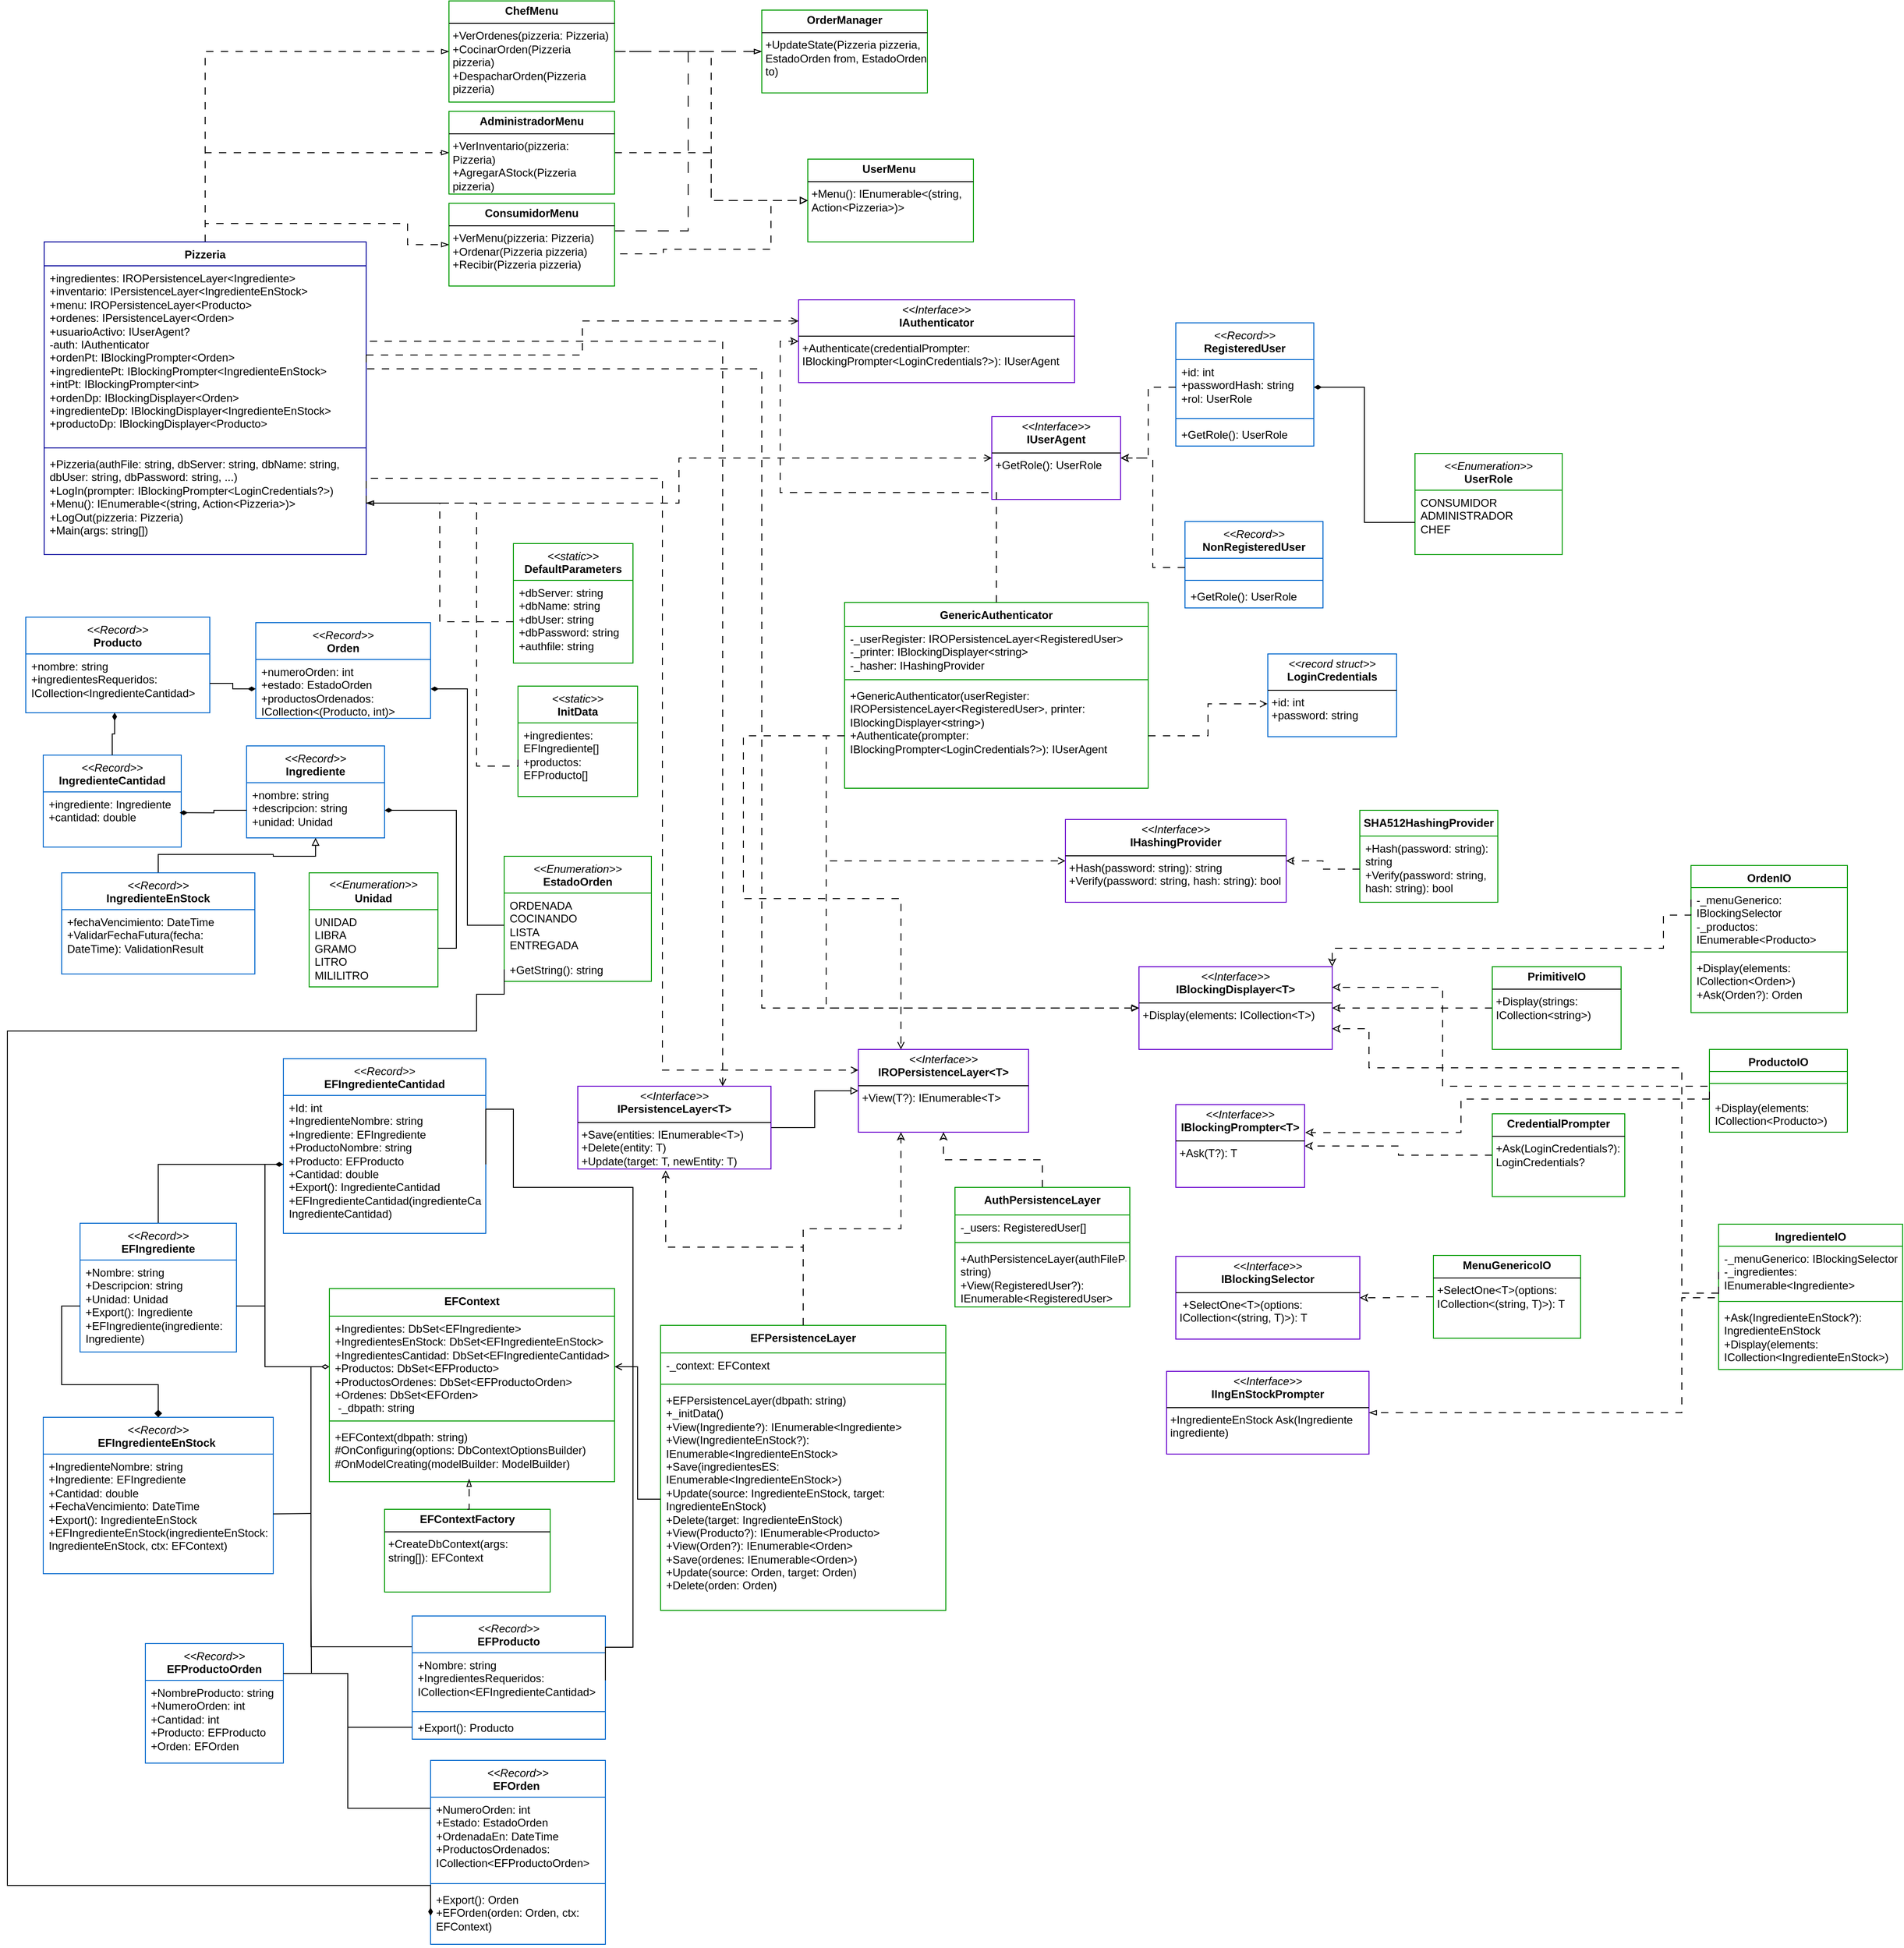 <mxfile version="28.1.0">
  <diagram name="Copia de Página-1" id="pHDptaKjJ_WHbWg6zjFs">
    <mxGraphModel dx="1042" dy="1731" grid="1" gridSize="10" guides="1" tooltips="1" connect="1" arrows="1" fold="1" page="1" pageScale="1" pageWidth="827" pageHeight="1169" math="0" shadow="0">
      <root>
        <mxCell id="osU7tUAFH1RMN4M7b5vg-0" />
        <mxCell id="osU7tUAFH1RMN4M7b5vg-1" parent="osU7tUAFH1RMN4M7b5vg-0" />
        <mxCell id="osU7tUAFH1RMN4M7b5vg-3" value="&lt;div&gt;&lt;div&gt;&lt;i style=&quot;font-weight: 400;&quot;&gt;&amp;lt;&amp;lt;Record&amp;gt;&amp;gt;&lt;/i&gt;&lt;/div&gt;&lt;/div&gt;Orden&lt;div&gt;&lt;br&gt;&lt;/div&gt;" style="swimlane;fontStyle=1;align=center;verticalAlign=top;childLayout=stackLayout;horizontal=1;startSize=40;horizontalStack=0;resizeParent=1;resizeParentMax=0;resizeLast=0;collapsible=1;marginBottom=0;whiteSpace=wrap;html=1;strokeColor=#0066CC;" parent="osU7tUAFH1RMN4M7b5vg-1" vertex="1">
          <mxGeometry x="310" y="516" width="190" height="104" as="geometry" />
        </mxCell>
        <mxCell id="Vo64-ConMBBZSwWi-iSF-19" value="&lt;div&gt;+numeroOrden: int&lt;/div&gt;&lt;div&gt;+estado: EstadoOrden&lt;/div&gt;&lt;div&gt;+productosOrdenados: ICollection&amp;lt;(Producto, int)&amp;gt;&lt;/div&gt;&lt;div&gt;+ordenadaEn: DateTime&lt;/div&gt;" style="text;strokeColor=none;fillColor=none;align=left;verticalAlign=top;spacingLeft=4;spacingRight=4;overflow=hidden;rotatable=0;points=[[0,0.5],[1,0.5]];portConstraint=eastwest;whiteSpace=wrap;html=1;" parent="osU7tUAFH1RMN4M7b5vg-3" vertex="1">
          <mxGeometry y="40" width="190" height="64" as="geometry" />
        </mxCell>
        <mxCell id="osU7tUAFH1RMN4M7b5vg-12" value="&lt;div&gt;&lt;i style=&quot;font-weight: 400;&quot;&gt;&amp;lt;&amp;lt;Record&amp;gt;&amp;gt;&lt;/i&gt;&lt;/div&gt;Ingrediente" style="swimlane;fontStyle=1;align=center;verticalAlign=top;childLayout=stackLayout;horizontal=1;startSize=40;horizontalStack=0;resizeParent=1;resizeParentMax=0;resizeLast=0;collapsible=1;marginBottom=0;whiteSpace=wrap;html=1;strokeColor=#0066CC;" parent="osU7tUAFH1RMN4M7b5vg-1" vertex="1">
          <mxGeometry x="300" y="650" width="150" height="100" as="geometry" />
        </mxCell>
        <mxCell id="Vo64-ConMBBZSwWi-iSF-15" value="&lt;div&gt;+nombre: string&lt;/div&gt;&lt;div&gt;+descripcion: string&lt;/div&gt;&lt;div&gt;+unidad: Unidad&lt;/div&gt;" style="text;strokeColor=none;fillColor=none;align=left;verticalAlign=top;spacingLeft=4;spacingRight=4;overflow=hidden;rotatable=0;points=[[0,0.5],[1,0.5]];portConstraint=eastwest;whiteSpace=wrap;html=1;" parent="osU7tUAFH1RMN4M7b5vg-12" vertex="1">
          <mxGeometry y="40" width="150" height="60" as="geometry" />
        </mxCell>
        <mxCell id="osU7tUAFH1RMN4M7b5vg-15" value="&lt;div&gt;&lt;div&gt;&lt;i style=&quot;font-weight: 400;&quot;&gt;&amp;lt;&amp;lt;Record&amp;gt;&amp;gt;&lt;/i&gt;&lt;/div&gt;&lt;/div&gt;Producto&lt;div&gt;&lt;br&gt;&lt;/div&gt;" style="swimlane;fontStyle=1;align=center;verticalAlign=top;childLayout=stackLayout;horizontal=1;startSize=40;horizontalStack=0;resizeParent=1;resizeParentMax=0;resizeLast=0;collapsible=1;marginBottom=0;whiteSpace=wrap;html=1;strokeColor=#0066CC;" parent="osU7tUAFH1RMN4M7b5vg-1" vertex="1">
          <mxGeometry x="60" y="510" width="200" height="104" as="geometry" />
        </mxCell>
        <mxCell id="Vo64-ConMBBZSwWi-iSF-18" value="&lt;div&gt;+nombre: string&lt;/div&gt;&lt;div&gt;+ingredientesRequeridos: ICollection&amp;lt;IngredienteCantidad&amp;gt;&lt;/div&gt;" style="text;strokeColor=none;fillColor=none;align=left;verticalAlign=top;spacingLeft=4;spacingRight=4;overflow=hidden;rotatable=0;points=[[0,0.5],[1,0.5]];portConstraint=eastwest;whiteSpace=wrap;html=1;" parent="osU7tUAFH1RMN4M7b5vg-15" vertex="1">
          <mxGeometry y="40" width="200" height="64" as="geometry" />
        </mxCell>
        <mxCell id="Vo64-ConMBBZSwWi-iSF-171" style="edgeStyle=orthogonalEdgeStyle;rounded=0;orthogonalLoop=1;jettySize=auto;html=1;exitX=1;exitY=0;exitDx=0;exitDy=0;entryX=0.75;entryY=0;entryDx=0;entryDy=0;dashed=1;dashPattern=8 8;endArrow=open;endFill=0;" parent="osU7tUAFH1RMN4M7b5vg-1" source="osU7tUAFH1RMN4M7b5vg-22" target="Vo64-ConMBBZSwWi-iSF-14" edge="1">
          <mxGeometry relative="1" as="geometry">
            <Array as="points">
              <mxPoint x="430" y="210" />
              <mxPoint x="818" y="210" />
            </Array>
          </mxGeometry>
        </mxCell>
        <mxCell id="vvoLHH549L7or2e_4qln-14" style="edgeStyle=orthogonalEdgeStyle;rounded=0;orthogonalLoop=1;jettySize=auto;html=1;exitX=0.5;exitY=0;exitDx=0;exitDy=0;entryX=0;entryY=0.5;entryDx=0;entryDy=0;dashed=1;dashPattern=8 8;endArrow=blockThin;endFill=0;" parent="osU7tUAFH1RMN4M7b5vg-1" source="osU7tUAFH1RMN4M7b5vg-22" target="vvoLHH549L7or2e_4qln-4" edge="1">
          <mxGeometry relative="1" as="geometry" />
        </mxCell>
        <mxCell id="vvoLHH549L7or2e_4qln-15" style="edgeStyle=orthogonalEdgeStyle;rounded=0;orthogonalLoop=1;jettySize=auto;html=1;exitX=0.5;exitY=0;exitDx=0;exitDy=0;entryX=0;entryY=0.5;entryDx=0;entryDy=0;dashed=1;dashPattern=8 8;endArrow=blockThin;endFill=0;" parent="osU7tUAFH1RMN4M7b5vg-1" source="osU7tUAFH1RMN4M7b5vg-22" target="vvoLHH549L7or2e_4qln-6" edge="1">
          <mxGeometry relative="1" as="geometry" />
        </mxCell>
        <mxCell id="vvoLHH549L7or2e_4qln-16" style="edgeStyle=orthogonalEdgeStyle;rounded=0;orthogonalLoop=1;jettySize=auto;html=1;exitX=0.5;exitY=0;exitDx=0;exitDy=0;entryX=0;entryY=0.5;entryDx=0;entryDy=0;dashed=1;dashPattern=8 8;endArrow=blockThin;endFill=0;" parent="osU7tUAFH1RMN4M7b5vg-1" source="osU7tUAFH1RMN4M7b5vg-22" target="vvoLHH549L7or2e_4qln-3" edge="1">
          <mxGeometry relative="1" as="geometry" />
        </mxCell>
        <mxCell id="osU7tUAFH1RMN4M7b5vg-22" value="Pizzeria" style="swimlane;fontStyle=1;align=center;verticalAlign=top;childLayout=stackLayout;horizontal=1;startSize=26;horizontalStack=0;resizeParent=1;resizeParentMax=0;resizeLast=0;collapsible=1;marginBottom=0;whiteSpace=wrap;html=1;strokeColor=#000099;" parent="osU7tUAFH1RMN4M7b5vg-1" vertex="1">
          <mxGeometry x="80" y="102" width="350" height="340" as="geometry" />
        </mxCell>
        <mxCell id="Vo64-ConMBBZSwWi-iSF-107" value="&lt;div&gt;+ingredientes: IROPersistenceLayer&amp;lt;Ingrediente&amp;gt;&lt;/div&gt;&lt;div&gt;+inventario: IPersistenceLayer&amp;lt;IngredienteEnStock&amp;gt;&lt;/div&gt;&lt;div&gt;+menu: IROPersistenceLayer&amp;lt;Producto&amp;gt;&lt;/div&gt;&lt;div&gt;+ordenes: IPersistenceLayer&amp;lt;Orden&amp;gt;&lt;/div&gt;&lt;div&gt;+usuarioActivo: IUserAgent?&lt;/div&gt;&lt;div&gt;-auth: IAuthenticator&lt;/div&gt;&lt;div&gt;+ordenPt: IBlockingPrompter&amp;lt;Orden&amp;gt;&lt;/div&gt;&lt;div&gt;+ingredientePt: IBlockingPrompter&amp;lt;IngredienteEnStock&amp;gt;&lt;/div&gt;&lt;div&gt;+intPt: IBlockingPrompter&amp;lt;int&amp;gt;&lt;/div&gt;&lt;div&gt;+ordenDp: IBlockingDisplayer&amp;lt;Orden&amp;gt;&lt;/div&gt;&lt;div&gt;+ingredienteDp: IBlockingDisplayer&amp;lt;IngredienteEnStock&amp;gt;&lt;/div&gt;&lt;div&gt;+productoDp: IBlockingDisplayer&amp;lt;Producto&amp;gt;&lt;/div&gt;" style="text;strokeColor=none;fillColor=none;align=left;verticalAlign=top;spacingLeft=4;spacingRight=4;overflow=hidden;rotatable=0;points=[[0,0.5],[1,0.5]];portConstraint=eastwest;whiteSpace=wrap;html=1;" parent="osU7tUAFH1RMN4M7b5vg-22" vertex="1">
          <mxGeometry y="26" width="350" height="194" as="geometry" />
        </mxCell>
        <mxCell id="Vo64-ConMBBZSwWi-iSF-110" value="" style="line;strokeWidth=1;fillColor=none;align=left;verticalAlign=middle;spacingTop=-1;spacingLeft=3;spacingRight=3;rotatable=0;labelPosition=right;points=[];portConstraint=eastwest;strokeColor=inherit;" parent="osU7tUAFH1RMN4M7b5vg-22" vertex="1">
          <mxGeometry y="220" width="350" height="8" as="geometry" />
        </mxCell>
        <mxCell id="Vo64-ConMBBZSwWi-iSF-109" value="&lt;div&gt;+Pizzeria(authFile: string, dbServer: string, dbName: string, dbUser: string, dbPassword: string, ...)&lt;/div&gt;&lt;div&gt;+LogIn(prompter: IBlockingPrompter&amp;lt;LoginCredentials?&amp;gt;)&lt;/div&gt;&lt;div&gt;+Menu(): IEnumerable&amp;lt;(string, Action&amp;lt;Pizzeria&amp;gt;)&amp;gt;&lt;/div&gt;&lt;div&gt;+LogOut(pizzeria: Pizzeria)&lt;/div&gt;&lt;div&gt;+Main(args: string[])&lt;/div&gt;&lt;div&gt;&lt;br&gt;&lt;/div&gt;" style="text;strokeColor=none;fillColor=none;align=left;verticalAlign=top;spacingLeft=4;spacingRight=4;overflow=hidden;rotatable=0;points=[[0,0.5],[1,0.5]];portConstraint=eastwest;whiteSpace=wrap;html=1;" parent="osU7tUAFH1RMN4M7b5vg-22" vertex="1">
          <mxGeometry y="228" width="350" height="112" as="geometry" />
        </mxCell>
        <mxCell id="osU7tUAFH1RMN4M7b5vg-67" value="&lt;div&gt;&lt;i&gt;&amp;lt;&amp;lt;Enumeration&amp;gt;&amp;gt;&lt;/i&gt;&lt;/div&gt;&lt;b&gt;Unidad&lt;/b&gt;" style="swimlane;fontStyle=0;childLayout=stackLayout;horizontal=1;startSize=40;fillColor=none;horizontalStack=0;resizeParent=1;resizeParentMax=0;resizeLast=0;collapsible=1;marginBottom=0;whiteSpace=wrap;html=1;strokeColor=light-dark(#009900,#EDEDED);" parent="osU7tUAFH1RMN4M7b5vg-1" vertex="1">
          <mxGeometry x="368" y="788" width="140" height="124" as="geometry" />
        </mxCell>
        <mxCell id="osU7tUAFH1RMN4M7b5vg-68" value="&lt;div&gt;UNIDAD&lt;/div&gt;&lt;div&gt;LIBRA&lt;/div&gt;&lt;div&gt;GRAMO&lt;/div&gt;&lt;div&gt;LITRO&lt;/div&gt;&lt;div&gt;MILILITRO&lt;/div&gt;" style="text;strokeColor=none;fillColor=none;align=left;verticalAlign=top;spacingLeft=4;spacingRight=4;overflow=hidden;rotatable=0;points=[[0,0.5],[1,0.5]];portConstraint=eastwest;whiteSpace=wrap;html=1;" parent="osU7tUAFH1RMN4M7b5vg-67" vertex="1">
          <mxGeometry y="40" width="140" height="84" as="geometry" />
        </mxCell>
        <mxCell id="Vo64-ConMBBZSwWi-iSF-135" style="edgeStyle=orthogonalEdgeStyle;rounded=0;orthogonalLoop=1;jettySize=auto;html=1;exitX=0.5;exitY=0;exitDx=0;exitDy=0;entryX=0.5;entryY=1;entryDx=0;entryDy=0;endArrow=block;endFill=0;" parent="osU7tUAFH1RMN4M7b5vg-1" source="osU7tUAFH1RMN4M7b5vg-70" target="osU7tUAFH1RMN4M7b5vg-12" edge="1">
          <mxGeometry relative="1" as="geometry" />
        </mxCell>
        <mxCell id="osU7tUAFH1RMN4M7b5vg-70" value="&lt;div&gt;&lt;i style=&quot;font-weight: 400;&quot;&gt;&amp;lt;&amp;lt;Record&amp;gt;&amp;gt;&lt;/i&gt;&lt;/div&gt;IngredienteEnStock" style="swimlane;fontStyle=1;align=center;verticalAlign=top;childLayout=stackLayout;horizontal=1;startSize=40;horizontalStack=0;resizeParent=1;resizeParentMax=0;resizeLast=0;collapsible=1;marginBottom=0;whiteSpace=wrap;html=1;strokeColor=#0066CC;" parent="osU7tUAFH1RMN4M7b5vg-1" vertex="1">
          <mxGeometry x="99" y="788" width="210" height="110" as="geometry" />
        </mxCell>
        <mxCell id="Vo64-ConMBBZSwWi-iSF-17" value="&lt;div&gt;+fechaVencimiento: DateTime&lt;/div&gt;&lt;div&gt;+ValidarFechaFutura(fecha: DateTime): ValidationResult&lt;/div&gt;" style="text;strokeColor=none;fillColor=none;align=left;verticalAlign=top;spacingLeft=4;spacingRight=4;overflow=hidden;rotatable=0;points=[[0,0.5],[1,0.5]];portConstraint=eastwest;whiteSpace=wrap;html=1;" parent="osU7tUAFH1RMN4M7b5vg-70" vertex="1">
          <mxGeometry y="40" width="210" height="70" as="geometry" />
        </mxCell>
        <mxCell id="osU7tUAFH1RMN4M7b5vg-72" value="&lt;div&gt;&lt;i style=&quot;font-weight: 400;&quot;&gt;&amp;lt;&amp;lt;Record&amp;gt;&amp;gt;&lt;/i&gt;&lt;/div&gt;IngredienteCantidad" style="swimlane;fontStyle=1;align=center;verticalAlign=top;childLayout=stackLayout;horizontal=1;startSize=40;horizontalStack=0;resizeParent=1;resizeParentMax=0;resizeLast=0;collapsible=1;marginBottom=0;whiteSpace=wrap;html=1;strokeColor=#0066CC;" parent="osU7tUAFH1RMN4M7b5vg-1" vertex="1">
          <mxGeometry x="79" y="660" width="150" height="100" as="geometry" />
        </mxCell>
        <mxCell id="Vo64-ConMBBZSwWi-iSF-16" value="&lt;div&gt;+ingrediente: Ingrediente&lt;/div&gt;&lt;div&gt;+cantidad: double&lt;/div&gt;" style="text;strokeColor=none;fillColor=none;align=left;verticalAlign=top;spacingLeft=4;spacingRight=4;overflow=hidden;rotatable=0;points=[[0,0.5],[1,0.5]];portConstraint=eastwest;whiteSpace=wrap;html=1;" parent="osU7tUAFH1RMN4M7b5vg-72" vertex="1">
          <mxGeometry y="40" width="150" height="60" as="geometry" />
        </mxCell>
        <mxCell id="Vo64-ConMBBZSwWi-iSF-0" value="&lt;div&gt;&lt;span style=&quot;font-weight: normal;&quot;&gt;&lt;i&gt;&amp;lt;&amp;lt;Enumeration&amp;gt;&amp;gt;&lt;/i&gt;&lt;/span&gt;&lt;/div&gt;UserRole&lt;div&gt;&lt;br&gt;&lt;/div&gt;" style="swimlane;fontStyle=1;align=center;verticalAlign=top;childLayout=stackLayout;horizontal=1;startSize=40;horizontalStack=0;resizeParent=1;resizeParentMax=0;resizeLast=0;collapsible=1;marginBottom=0;whiteSpace=wrap;html=1;strokeColor=#009900;" parent="osU7tUAFH1RMN4M7b5vg-1" vertex="1">
          <mxGeometry x="1570" y="332" width="160" height="110" as="geometry" />
        </mxCell>
        <mxCell id="Vo64-ConMBBZSwWi-iSF-1" value="&lt;div&gt;CONSUMIDOR&lt;/div&gt;&lt;div&gt;ADMINISTRADOR&lt;/div&gt;&lt;div&gt;CHEF&lt;/div&gt;" style="text;strokeColor=none;fillColor=none;align=left;verticalAlign=top;spacingLeft=4;spacingRight=4;overflow=hidden;rotatable=0;points=[[0,0.5],[1,0.5]];portConstraint=eastwest;whiteSpace=wrap;html=1;" parent="Vo64-ConMBBZSwWi-iSF-0" vertex="1">
          <mxGeometry y="40" width="160" height="70" as="geometry" />
        </mxCell>
        <mxCell id="Vo64-ConMBBZSwWi-iSF-4" value="&lt;div&gt;&lt;span style=&quot;font-weight: normal;&quot;&gt;&lt;i&gt;&amp;lt;&amp;lt;Enumeration&amp;gt;&amp;gt;&lt;/i&gt;&lt;/span&gt;&lt;/div&gt;EstadoOrden&lt;br&gt;&lt;div&gt;&lt;br&gt;&lt;/div&gt;" style="swimlane;fontStyle=1;align=center;verticalAlign=top;childLayout=stackLayout;horizontal=1;startSize=40;horizontalStack=0;resizeParent=1;resizeParentMax=0;resizeLast=0;collapsible=1;marginBottom=0;whiteSpace=wrap;html=1;strokeColor=#009900;" parent="osU7tUAFH1RMN4M7b5vg-1" vertex="1">
          <mxGeometry x="580" y="770" width="160" height="136" as="geometry" />
        </mxCell>
        <mxCell id="Vo64-ConMBBZSwWi-iSF-5" value="&lt;div&gt;ORDENADA&lt;/div&gt;&lt;div&gt;COCINANDO&lt;/div&gt;&lt;div&gt;LISTA&lt;/div&gt;&lt;div&gt;ENTREGADA&lt;/div&gt;" style="text;strokeColor=none;fillColor=none;align=left;verticalAlign=top;spacingLeft=4;spacingRight=4;overflow=hidden;rotatable=0;points=[[0,0.5],[1,0.5]];portConstraint=eastwest;whiteSpace=wrap;html=1;" parent="Vo64-ConMBBZSwWi-iSF-4" vertex="1">
          <mxGeometry y="40" width="160" height="70" as="geometry" />
        </mxCell>
        <mxCell id="Vo64-ConMBBZSwWi-iSF-6" value="+GetString(): string" style="text;strokeColor=none;fillColor=none;align=left;verticalAlign=top;spacingLeft=4;spacingRight=4;overflow=hidden;rotatable=0;points=[[0,0.5],[1,0.5]];portConstraint=eastwest;whiteSpace=wrap;html=1;" parent="Vo64-ConMBBZSwWi-iSF-4" vertex="1">
          <mxGeometry y="110" width="160" height="26" as="geometry" />
        </mxCell>
        <mxCell id="Vo64-ConMBBZSwWi-iSF-7" value="&lt;p style=&quot;margin:0px;margin-top:4px;text-align:center;&quot;&gt;&lt;i&gt;&amp;lt;&amp;lt;Interface&amp;gt;&amp;gt;&lt;/i&gt;&lt;br&gt;&lt;b&gt;IUserAgent&lt;/b&gt;&lt;/p&gt;&lt;hr size=&quot;1&quot; style=&quot;border-style:solid;&quot;&gt;&lt;p style=&quot;margin:0px;margin-left:4px;&quot;&gt;+GetRole(): UserRole&lt;/p&gt;" style="verticalAlign=top;align=left;overflow=fill;html=1;whiteSpace=wrap;strokeColor=#6600CC;" parent="osU7tUAFH1RMN4M7b5vg-1" vertex="1">
          <mxGeometry x="1110" y="292" width="140" height="90" as="geometry" />
        </mxCell>
        <mxCell id="Vo64-ConMBBZSwWi-iSF-8" value="&lt;p style=&quot;margin:0px;margin-top:4px;text-align:center;&quot;&gt;&lt;i&gt;&amp;lt;&amp;lt;Interface&amp;gt;&amp;gt;&lt;/i&gt;&lt;br&gt;&lt;b&gt;IHashingProvider&lt;/b&gt;&lt;/p&gt;&lt;hr size=&quot;1&quot; style=&quot;border-style:solid;&quot;&gt;&lt;p style=&quot;margin:0px;margin-left:4px;&quot;&gt;+Hash(password: string): string&lt;/p&gt;&lt;p style=&quot;margin:0px;margin-left:4px;&quot;&gt;+Verify(password: string, hash: string): bool&lt;/p&gt;" style="verticalAlign=top;align=left;overflow=fill;html=1;whiteSpace=wrap;strokeColor=#6600CC;" parent="osU7tUAFH1RMN4M7b5vg-1" vertex="1">
          <mxGeometry x="1190" y="730" width="240" height="90" as="geometry" />
        </mxCell>
        <mxCell id="Vo64-ConMBBZSwWi-iSF-9" value="&lt;p style=&quot;margin:0px;margin-top:4px;text-align:center;&quot;&gt;&lt;i&gt;&amp;lt;&amp;lt;Interface&amp;gt;&amp;gt;&lt;/i&gt;&lt;br&gt;&lt;b&gt;IAuthenticator&lt;/b&gt;&lt;/p&gt;&lt;hr size=&quot;1&quot; style=&quot;border-style:solid;&quot;&gt;&lt;p style=&quot;margin:0px;margin-left:4px;&quot;&gt;+Authenticate(credentialPrompter: IBlockingPrompter&amp;lt;LoginCredentials?&amp;gt;): IUserAgent&lt;/p&gt;" style="verticalAlign=top;align=left;overflow=fill;html=1;whiteSpace=wrap;strokeColor=#6600CC;" parent="osU7tUAFH1RMN4M7b5vg-1" vertex="1">
          <mxGeometry x="900" y="165" width="300" height="90" as="geometry" />
        </mxCell>
        <mxCell id="Vo64-ConMBBZSwWi-iSF-10" value="&lt;p style=&quot;margin:0px;margin-top:4px;text-align:center;&quot;&gt;&lt;i&gt;&amp;lt;&amp;lt;Interface&amp;gt;&amp;gt;&lt;/i&gt;&lt;br&gt;&lt;b&gt;IROPersistenceLayer&amp;lt;T&amp;gt;&lt;/b&gt;&lt;/p&gt;&lt;hr size=&quot;1&quot; style=&quot;border-style:solid;&quot;&gt;&lt;p style=&quot;margin:0px;margin-left:4px;&quot;&gt;+View(T?): IEnumerable&amp;lt;T&amp;gt;&lt;/p&gt;" style="verticalAlign=top;align=left;overflow=fill;html=1;whiteSpace=wrap;strokeColor=#6600CC;" parent="osU7tUAFH1RMN4M7b5vg-1" vertex="1">
          <mxGeometry x="965" y="980" width="185" height="90" as="geometry" />
        </mxCell>
        <mxCell id="Vo64-ConMBBZSwWi-iSF-11" value="&lt;p style=&quot;margin:0px;margin-top:4px;text-align:center;&quot;&gt;&lt;i&gt;&amp;lt;&amp;lt;Interface&amp;gt;&amp;gt;&lt;/i&gt;&lt;br&gt;&lt;b&gt;IBlockingPrompter&amp;lt;T&amp;gt;&lt;/b&gt;&lt;/p&gt;&lt;hr size=&quot;1&quot; style=&quot;border-style:solid;&quot;&gt;&lt;p style=&quot;margin:0px;margin-left:4px;&quot;&gt;+Ask(T?): T&lt;/p&gt;" style="verticalAlign=top;align=left;overflow=fill;html=1;whiteSpace=wrap;strokeColor=#6600CC;" parent="osU7tUAFH1RMN4M7b5vg-1" vertex="1">
          <mxGeometry x="1310" y="1040" width="140" height="90" as="geometry" />
        </mxCell>
        <mxCell id="Vo64-ConMBBZSwWi-iSF-12" value="&lt;p style=&quot;margin:0px;margin-top:4px;text-align:center;&quot;&gt;&lt;i&gt;&amp;lt;&amp;lt;Interface&amp;gt;&amp;gt;&lt;/i&gt;&lt;br&gt;&lt;b&gt;IBlockingDisplayer&amp;lt;T&amp;gt;&lt;/b&gt;&lt;/p&gt;&lt;hr size=&quot;1&quot; style=&quot;border-style:solid;&quot;&gt;&lt;p style=&quot;margin:0px;margin-left:4px;&quot;&gt;+Display(elements: ICollection&amp;lt;T&amp;gt;)&lt;/p&gt;" style="verticalAlign=top;align=left;overflow=fill;html=1;whiteSpace=wrap;strokeColor=#6600CC;" parent="osU7tUAFH1RMN4M7b5vg-1" vertex="1">
          <mxGeometry x="1270" y="890" width="210" height="90" as="geometry" />
        </mxCell>
        <mxCell id="Vo64-ConMBBZSwWi-iSF-13" value="&lt;p style=&quot;margin:0px;margin-top:4px;text-align:center;&quot;&gt;&lt;i&gt;&amp;lt;&amp;lt;Interface&amp;gt;&amp;gt;&lt;/i&gt;&lt;br&gt;&lt;b&gt;IBlockingSelector&lt;/b&gt;&lt;/p&gt;&lt;hr size=&quot;1&quot; style=&quot;border-style:solid;&quot;&gt;&lt;p style=&quot;margin:0px;margin-left:4px;&quot;&gt;&amp;nbsp;+SelectOne&amp;lt;T&amp;gt;(options: ICollection&amp;lt;(string, T)&amp;gt;): T&lt;/p&gt;" style="verticalAlign=top;align=left;overflow=fill;html=1;whiteSpace=wrap;strokeColor=#6600CC;" parent="osU7tUAFH1RMN4M7b5vg-1" vertex="1">
          <mxGeometry x="1310" y="1205" width="200" height="90" as="geometry" />
        </mxCell>
        <mxCell id="Vo64-ConMBBZSwWi-iSF-117" style="edgeStyle=orthogonalEdgeStyle;rounded=0;orthogonalLoop=1;jettySize=auto;html=1;exitX=1;exitY=0.5;exitDx=0;exitDy=0;entryX=0;entryY=0.5;entryDx=0;entryDy=0;endArrow=block;endFill=0;" parent="osU7tUAFH1RMN4M7b5vg-1" source="Vo64-ConMBBZSwWi-iSF-14" target="Vo64-ConMBBZSwWi-iSF-10" edge="1">
          <mxGeometry relative="1" as="geometry" />
        </mxCell>
        <mxCell id="Vo64-ConMBBZSwWi-iSF-14" value="&lt;p style=&quot;margin:0px;margin-top:4px;text-align:center;&quot;&gt;&lt;i&gt;&amp;lt;&amp;lt;Interface&amp;gt;&amp;gt;&lt;/i&gt;&lt;br&gt;&lt;b&gt;IPersistenceLayer&amp;lt;T&amp;gt;&lt;/b&gt;&lt;/p&gt;&lt;hr size=&quot;1&quot; style=&quot;border-style:solid;&quot;&gt;&lt;p style=&quot;margin:0px;margin-left:4px;&quot;&gt;+Save(entities: IEnumerable&amp;lt;T&amp;gt;)&lt;/p&gt;&lt;p style=&quot;margin:0px;margin-left:4px;&quot;&gt;+Delete(entity: T)&lt;/p&gt;&lt;p style=&quot;margin:0px;margin-left:4px;&quot;&gt;+Update(target: T, newEntity: T)&lt;/p&gt;" style="verticalAlign=top;align=left;overflow=fill;html=1;whiteSpace=wrap;strokeColor=#6600CC;" parent="osU7tUAFH1RMN4M7b5vg-1" vertex="1">
          <mxGeometry x="660" y="1020" width="210" height="90" as="geometry" />
        </mxCell>
        <mxCell id="Vo64-ConMBBZSwWi-iSF-20" value="&lt;div&gt;&lt;i style=&quot;font-weight: 400;&quot;&gt;&amp;lt;&amp;lt;Record&amp;gt;&amp;gt;&lt;/i&gt;&lt;/div&gt;RegisteredUser" style="swimlane;fontStyle=1;align=center;verticalAlign=top;childLayout=stackLayout;horizontal=1;startSize=40;horizontalStack=0;resizeParent=1;resizeParentMax=0;resizeLast=0;collapsible=1;marginBottom=0;whiteSpace=wrap;html=1;strokeColor=#0066CC;" parent="osU7tUAFH1RMN4M7b5vg-1" vertex="1">
          <mxGeometry x="1310" y="190" width="150" height="134" as="geometry" />
        </mxCell>
        <mxCell id="Vo64-ConMBBZSwWi-iSF-21" value="&lt;div&gt;+id: int&lt;/div&gt;&lt;div&gt;+passwordHash: string&lt;/div&gt;&lt;div&gt;+rol: UserRole&lt;/div&gt;&lt;div&gt;&lt;br&gt;&lt;/div&gt;" style="text;strokeColor=none;fillColor=none;align=left;verticalAlign=top;spacingLeft=4;spacingRight=4;overflow=hidden;rotatable=0;points=[[0,0.5],[1,0.5]];portConstraint=eastwest;whiteSpace=wrap;html=1;" parent="Vo64-ConMBBZSwWi-iSF-20" vertex="1">
          <mxGeometry y="40" width="150" height="60" as="geometry" />
        </mxCell>
        <mxCell id="Vo64-ConMBBZSwWi-iSF-24" value="" style="line;strokeWidth=1;fillColor=none;align=left;verticalAlign=middle;spacingTop=-1;spacingLeft=3;spacingRight=3;rotatable=0;labelPosition=right;points=[];portConstraint=eastwest;strokeColor=inherit;" parent="Vo64-ConMBBZSwWi-iSF-20" vertex="1">
          <mxGeometry y="100" width="150" height="8" as="geometry" />
        </mxCell>
        <mxCell id="Vo64-ConMBBZSwWi-iSF-23" value="+GetRole(): UserRole" style="text;strokeColor=none;fillColor=none;align=left;verticalAlign=top;spacingLeft=4;spacingRight=4;overflow=hidden;rotatable=0;points=[[0,0.5],[1,0.5]];portConstraint=eastwest;whiteSpace=wrap;html=1;" parent="Vo64-ConMBBZSwWi-iSF-20" vertex="1">
          <mxGeometry y="108" width="150" height="26" as="geometry" />
        </mxCell>
        <mxCell id="Vo64-ConMBBZSwWi-iSF-25" value="&lt;div&gt;&lt;i style=&quot;font-weight: 400;&quot;&gt;&amp;lt;&amp;lt;Record&amp;gt;&amp;gt;&lt;/i&gt;&lt;/div&gt;NonRegisteredUser" style="swimlane;fontStyle=1;align=center;verticalAlign=top;childLayout=stackLayout;horizontal=1;startSize=40;horizontalStack=0;resizeParent=1;resizeParentMax=0;resizeLast=0;collapsible=1;marginBottom=0;whiteSpace=wrap;html=1;strokeColor=#0066CC;" parent="osU7tUAFH1RMN4M7b5vg-1" vertex="1">
          <mxGeometry x="1320" y="406" width="150" height="94" as="geometry" />
        </mxCell>
        <mxCell id="Vo64-ConMBBZSwWi-iSF-26" value="&lt;div&gt;&lt;br&gt;&lt;/div&gt;" style="text;strokeColor=none;fillColor=none;align=left;verticalAlign=top;spacingLeft=4;spacingRight=4;overflow=hidden;rotatable=0;points=[[0,0.5],[1,0.5]];portConstraint=eastwest;whiteSpace=wrap;html=1;" parent="Vo64-ConMBBZSwWi-iSF-25" vertex="1">
          <mxGeometry y="40" width="150" height="20" as="geometry" />
        </mxCell>
        <mxCell id="Vo64-ConMBBZSwWi-iSF-27" value="" style="line;strokeWidth=1;fillColor=none;align=left;verticalAlign=middle;spacingTop=-1;spacingLeft=3;spacingRight=3;rotatable=0;labelPosition=right;points=[];portConstraint=eastwest;strokeColor=inherit;" parent="Vo64-ConMBBZSwWi-iSF-25" vertex="1">
          <mxGeometry y="60" width="150" height="8" as="geometry" />
        </mxCell>
        <mxCell id="Vo64-ConMBBZSwWi-iSF-28" value="+GetRole(): UserRole" style="text;strokeColor=none;fillColor=none;align=left;verticalAlign=top;spacingLeft=4;spacingRight=4;overflow=hidden;rotatable=0;points=[[0,0.5],[1,0.5]];portConstraint=eastwest;whiteSpace=wrap;html=1;" parent="Vo64-ConMBBZSwWi-iSF-25" vertex="1">
          <mxGeometry y="68" width="150" height="26" as="geometry" />
        </mxCell>
        <mxCell id="Vo64-ConMBBZSwWi-iSF-29" value="&lt;p style=&quot;margin:0px;margin-top:4px;text-align:center;&quot;&gt;&lt;i&gt;&amp;lt;&amp;lt;record struct&amp;gt;&amp;gt;&lt;/i&gt;&lt;br&gt;&lt;b&gt;LoginCredentials&lt;/b&gt;&lt;/p&gt;&lt;hr size=&quot;1&quot; style=&quot;border-style:solid;&quot;&gt;&lt;p style=&quot;margin:0px;margin-left:4px;&quot;&gt;+id: int&lt;/p&gt;&lt;p style=&quot;margin:0px;margin-left:4px;&quot;&gt;+password: string&lt;/p&gt;" style="verticalAlign=top;align=left;overflow=fill;html=1;whiteSpace=wrap;strokeColor=#0066CC;" parent="osU7tUAFH1RMN4M7b5vg-1" vertex="1">
          <mxGeometry x="1410" y="550" width="140" height="90" as="geometry" />
        </mxCell>
        <mxCell id="Vo64-ConMBBZSwWi-iSF-31" value="GenericAuthenticator" style="swimlane;fontStyle=1;align=center;verticalAlign=top;childLayout=stackLayout;horizontal=1;startSize=26;horizontalStack=0;resizeParent=1;resizeParentMax=0;resizeLast=0;collapsible=1;marginBottom=0;whiteSpace=wrap;html=1;strokeColor=#009900;" parent="osU7tUAFH1RMN4M7b5vg-1" vertex="1">
          <mxGeometry x="950" y="494" width="330" height="202" as="geometry" />
        </mxCell>
        <mxCell id="Vo64-ConMBBZSwWi-iSF-40" value="&lt;div&gt;-_userRegister: IROPersistenceLayer&amp;lt;RegisteredUser&amp;gt;&lt;/div&gt;&lt;div&gt;-_printer: IBlockingDisplayer&amp;lt;string&amp;gt;&lt;/div&gt;&lt;div&gt;-_hasher: IHashingProvider&lt;/div&gt;" style="text;strokeColor=none;fillColor=none;align=left;verticalAlign=top;spacingLeft=4;spacingRight=4;overflow=hidden;rotatable=0;points=[[0,0.5],[1,0.5]];portConstraint=eastwest;whiteSpace=wrap;html=1;" parent="Vo64-ConMBBZSwWi-iSF-31" vertex="1">
          <mxGeometry y="26" width="330" height="54" as="geometry" />
        </mxCell>
        <mxCell id="Vo64-ConMBBZSwWi-iSF-41" value="" style="line;strokeWidth=1;fillColor=none;align=left;verticalAlign=middle;spacingTop=-1;spacingLeft=3;spacingRight=3;rotatable=0;labelPosition=right;points=[];portConstraint=eastwest;strokeColor=inherit;" parent="Vo64-ConMBBZSwWi-iSF-31" vertex="1">
          <mxGeometry y="80" width="330" height="8" as="geometry" />
        </mxCell>
        <mxCell id="Vo64-ConMBBZSwWi-iSF-39" value="&lt;div&gt;&lt;span style=&quot;background-color: transparent; color: light-dark(rgb(0, 0, 0), rgb(255, 255, 255));&quot;&gt;+GenericAuthenticator(userRegister: IROPersistenceLayer&amp;lt;RegisteredUser&amp;gt;, printer: IBlockingDisplayer&amp;lt;string&amp;gt;)&lt;/span&gt;&lt;/div&gt;&lt;div&gt;+Authenticate(prompter: IBlockingPrompter&amp;lt;LoginCredentials?&amp;gt;): IUserAgent&lt;/div&gt;" style="text;strokeColor=none;fillColor=none;align=left;verticalAlign=top;spacingLeft=4;spacingRight=4;overflow=hidden;rotatable=0;points=[[0,0.5],[1,0.5]];portConstraint=eastwest;whiteSpace=wrap;html=1;" parent="Vo64-ConMBBZSwWi-iSF-31" vertex="1">
          <mxGeometry y="88" width="330" height="114" as="geometry" />
        </mxCell>
        <mxCell id="Vo64-ConMBBZSwWi-iSF-42" value="&lt;div&gt;&lt;span style=&quot;background-color: transparent; color: light-dark(rgb(0, 0, 0), rgb(255, 255, 255));&quot;&gt;SHA512HashingProvider&lt;/span&gt;&lt;/div&gt;" style="swimlane;fontStyle=1;align=center;verticalAlign=top;childLayout=stackLayout;horizontal=1;startSize=28;horizontalStack=0;resizeParent=1;resizeParentMax=0;resizeLast=0;collapsible=1;marginBottom=0;whiteSpace=wrap;html=1;strokeColor=#009900;" parent="osU7tUAFH1RMN4M7b5vg-1" vertex="1">
          <mxGeometry x="1510" y="720" width="150" height="100" as="geometry" />
        </mxCell>
        <mxCell id="Vo64-ConMBBZSwWi-iSF-46" value="&lt;div&gt;+Hash(password: string): string&lt;/div&gt;&lt;div&gt;+Verify(password: string, hash: string): bool&lt;/div&gt;" style="text;strokeColor=none;fillColor=none;align=left;verticalAlign=top;spacingLeft=4;spacingRight=4;overflow=hidden;rotatable=0;points=[[0,0.5],[1,0.5]];portConstraint=eastwest;whiteSpace=wrap;html=1;" parent="Vo64-ConMBBZSwWi-iSF-42" vertex="1">
          <mxGeometry y="28" width="150" height="72" as="geometry" />
        </mxCell>
        <mxCell id="Vo64-ConMBBZSwWi-iSF-122" style="edgeStyle=orthogonalEdgeStyle;rounded=0;orthogonalLoop=1;jettySize=auto;html=1;exitX=0.5;exitY=0;exitDx=0;exitDy=0;entryX=0.5;entryY=1;entryDx=0;entryDy=0;dashed=1;dashPattern=8 8;endArrow=classic;endFill=0;" parent="osU7tUAFH1RMN4M7b5vg-1" source="Vo64-ConMBBZSwWi-iSF-47" target="Vo64-ConMBBZSwWi-iSF-10" edge="1">
          <mxGeometry relative="1" as="geometry" />
        </mxCell>
        <mxCell id="Vo64-ConMBBZSwWi-iSF-47" value="AuthPersistenceLayer" style="swimlane;fontStyle=1;align=center;verticalAlign=top;childLayout=stackLayout;horizontal=1;startSize=30;horizontalStack=0;resizeParent=1;resizeParentMax=0;resizeLast=0;collapsible=1;marginBottom=0;whiteSpace=wrap;html=1;strokeColor=#009900;" parent="osU7tUAFH1RMN4M7b5vg-1" vertex="1">
          <mxGeometry x="1070" y="1130" width="190" height="130" as="geometry" />
        </mxCell>
        <mxCell id="Vo64-ConMBBZSwWi-iSF-51" value="-_users: RegisteredUser[]" style="text;strokeColor=none;fillColor=none;align=left;verticalAlign=top;spacingLeft=4;spacingRight=4;overflow=hidden;rotatable=0;points=[[0,0.5],[1,0.5]];portConstraint=eastwest;whiteSpace=wrap;html=1;" parent="Vo64-ConMBBZSwWi-iSF-47" vertex="1">
          <mxGeometry y="30" width="190" height="26" as="geometry" />
        </mxCell>
        <mxCell id="Vo64-ConMBBZSwWi-iSF-49" value="" style="line;strokeWidth=1;fillColor=none;align=left;verticalAlign=middle;spacingTop=-1;spacingLeft=3;spacingRight=3;rotatable=0;labelPosition=right;points=[];portConstraint=eastwest;strokeColor=inherit;" parent="Vo64-ConMBBZSwWi-iSF-47" vertex="1">
          <mxGeometry y="56" width="190" height="8" as="geometry" />
        </mxCell>
        <mxCell id="Vo64-ConMBBZSwWi-iSF-50" value="&lt;div&gt;+AuthPersistenceLayer(authFilePath: string)&lt;/div&gt;&lt;div&gt;+View(RegisteredUser?): IEnumerable&amp;lt;RegisteredUser&amp;gt;&lt;/div&gt;" style="text;strokeColor=none;fillColor=none;align=left;verticalAlign=top;spacingLeft=4;spacingRight=4;overflow=hidden;rotatable=0;points=[[0,0.5],[1,0.5]];portConstraint=eastwest;whiteSpace=wrap;html=1;" parent="Vo64-ConMBBZSwWi-iSF-47" vertex="1">
          <mxGeometry y="64" width="190" height="66" as="geometry" />
        </mxCell>
        <mxCell id="Vo64-ConMBBZSwWi-iSF-150" style="edgeStyle=orthogonalEdgeStyle;rounded=0;orthogonalLoop=1;jettySize=auto;html=1;exitX=0.5;exitY=0;exitDx=0;exitDy=0;entryX=0;entryY=0.5;entryDx=0;entryDy=0;endArrow=diamondThin;endFill=1;" parent="osU7tUAFH1RMN4M7b5vg-1" source="Vo64-ConMBBZSwWi-iSF-52" target="Vo64-ConMBBZSwWi-iSF-57" edge="1">
          <mxGeometry relative="1" as="geometry" />
        </mxCell>
        <mxCell id="Vo64-ConMBBZSwWi-iSF-52" value="&lt;div&gt;&lt;i style=&quot;font-weight: 400;&quot;&gt;&amp;lt;&amp;lt;Record&amp;gt;&amp;gt;&lt;/i&gt;&lt;/div&gt;EFIngrediente" style="swimlane;fontStyle=1;align=center;verticalAlign=top;childLayout=stackLayout;horizontal=1;startSize=40;horizontalStack=0;resizeParent=1;resizeParentMax=0;resizeLast=0;collapsible=1;marginBottom=0;whiteSpace=wrap;html=1;strokeColor=#0066CC;" parent="osU7tUAFH1RMN4M7b5vg-1" vertex="1">
          <mxGeometry x="119" y="1169" width="170" height="140" as="geometry" />
        </mxCell>
        <mxCell id="Vo64-ConMBBZSwWi-iSF-157" style="edgeStyle=orthogonalEdgeStyle;rounded=0;orthogonalLoop=1;jettySize=auto;html=1;exitX=1;exitY=0.5;exitDx=0;exitDy=0;endArrow=none;endFill=0;" parent="Vo64-ConMBBZSwWi-iSF-52" source="Vo64-ConMBBZSwWi-iSF-53" edge="1">
          <mxGeometry relative="1" as="geometry">
            <mxPoint x="201" y="89.588" as="targetPoint" />
          </mxGeometry>
        </mxCell>
        <mxCell id="Vo64-ConMBBZSwWi-iSF-53" value="&lt;div&gt;+Nombre: string&lt;/div&gt;&lt;div&gt;+Descripcion: string&lt;/div&gt;&lt;div&gt;+Unidad: Unidad&lt;/div&gt;&lt;div&gt;+Export(): Ingrediente&lt;/div&gt;&lt;div&gt;+EFIngrediente(ingrediente: Ingrediente)&lt;/div&gt;" style="text;strokeColor=none;fillColor=none;align=left;verticalAlign=top;spacingLeft=4;spacingRight=4;overflow=hidden;rotatable=0;points=[[0,0.5],[1,0.5]];portConstraint=eastwest;whiteSpace=wrap;html=1;" parent="Vo64-ConMBBZSwWi-iSF-52" vertex="1">
          <mxGeometry y="40" width="170" height="100" as="geometry" />
        </mxCell>
        <mxCell id="Vo64-ConMBBZSwWi-iSF-54" value="&lt;div&gt;&lt;i style=&quot;font-weight: 400;&quot;&gt;&amp;lt;&amp;lt;Record&amp;gt;&amp;gt;&lt;/i&gt;&lt;/div&gt;EFIngredienteEnStock&amp;nbsp;" style="swimlane;fontStyle=1;align=center;verticalAlign=top;childLayout=stackLayout;horizontal=1;startSize=40;horizontalStack=0;resizeParent=1;resizeParentMax=0;resizeLast=0;collapsible=1;marginBottom=0;whiteSpace=wrap;html=1;strokeColor=#0066CC;" parent="osU7tUAFH1RMN4M7b5vg-1" vertex="1">
          <mxGeometry x="79" y="1380" width="250" height="170" as="geometry" />
        </mxCell>
        <mxCell id="Vo64-ConMBBZSwWi-iSF-161" style="edgeStyle=orthogonalEdgeStyle;rounded=0;orthogonalLoop=1;jettySize=auto;html=1;exitX=1;exitY=0.5;exitDx=0;exitDy=0;endArrow=none;endFill=0;" parent="Vo64-ConMBBZSwWi-iSF-54" source="Vo64-ConMBBZSwWi-iSF-55" edge="1">
          <mxGeometry relative="1" as="geometry">
            <mxPoint x="291" y="104.471" as="targetPoint" />
          </mxGeometry>
        </mxCell>
        <mxCell id="Vo64-ConMBBZSwWi-iSF-55" value="&lt;div&gt;+IngredienteNombre: string&lt;/div&gt;&lt;div&gt;+Ingrediente: EFIngrediente&lt;/div&gt;&lt;div&gt;+Cantidad: double&lt;/div&gt;&lt;div&gt;+FechaVencimiento: DateTime&lt;/div&gt;&lt;div&gt;+Export(): IngredienteEnStock&lt;/div&gt;&lt;div&gt;+EFIngredienteEnStock(ingredienteEnStock: IngredienteEnStock, ctx: EFContext)&lt;/div&gt;" style="text;strokeColor=none;fillColor=none;align=left;verticalAlign=top;spacingLeft=4;spacingRight=4;overflow=hidden;rotatable=0;points=[[0,0.5],[1,0.5]];portConstraint=eastwest;whiteSpace=wrap;html=1;" parent="Vo64-ConMBBZSwWi-iSF-54" vertex="1">
          <mxGeometry y="40" width="250" height="130" as="geometry" />
        </mxCell>
        <mxCell id="Vo64-ConMBBZSwWi-iSF-56" value="&lt;div&gt;&lt;i style=&quot;font-weight: 400;&quot;&gt;&amp;lt;&amp;lt;Record&amp;gt;&amp;gt;&lt;/i&gt;&lt;/div&gt;EFIngredienteCantidad" style="swimlane;fontStyle=1;align=center;verticalAlign=top;childLayout=stackLayout;horizontal=1;startSize=40;horizontalStack=0;resizeParent=1;resizeParentMax=0;resizeLast=0;collapsible=1;marginBottom=0;whiteSpace=wrap;html=1;strokeColor=#0066CC;" parent="osU7tUAFH1RMN4M7b5vg-1" vertex="1">
          <mxGeometry x="340" y="990" width="220" height="190" as="geometry" />
        </mxCell>
        <mxCell id="Vo64-ConMBBZSwWi-iSF-57" value="&lt;div&gt;+Id: int&lt;/div&gt;&lt;div&gt;+IngredienteNombre: string&lt;/div&gt;&lt;div&gt;+Ingrediente: EFIngrediente&lt;/div&gt;&lt;div&gt;+ProductoNombre: string&lt;/div&gt;&lt;div&gt;+Producto: EFProducto&lt;/div&gt;&lt;div&gt;+Cantidad: double&lt;/div&gt;&lt;div&gt;+Export(): IngredienteCantidad&lt;/div&gt;&lt;div&gt;+EFIngredienteCantidad(ingredienteCantidad: IngredienteCantidad)&lt;/div&gt;" style="text;strokeColor=none;fillColor=none;align=left;verticalAlign=top;spacingLeft=4;spacingRight=4;overflow=hidden;rotatable=0;points=[[0,0.5],[1,0.5]];portConstraint=eastwest;whiteSpace=wrap;html=1;" parent="Vo64-ConMBBZSwWi-iSF-56" vertex="1">
          <mxGeometry y="40" width="220" height="150" as="geometry" />
        </mxCell>
        <mxCell id="Vo64-ConMBBZSwWi-iSF-158" style="edgeStyle=orthogonalEdgeStyle;rounded=0;orthogonalLoop=1;jettySize=auto;html=1;exitX=0;exitY=0.25;exitDx=0;exitDy=0;endArrow=diamondThin;endFill=0;entryX=0;entryY=0.5;entryDx=0;entryDy=0;startArrow=none;startFill=0;" parent="osU7tUAFH1RMN4M7b5vg-1" source="Vo64-ConMBBZSwWi-iSF-58" target="Vo64-ConMBBZSwWi-iSF-69" edge="1">
          <mxGeometry relative="1" as="geometry">
            <mxPoint x="360" y="1340" as="targetPoint" />
          </mxGeometry>
        </mxCell>
        <mxCell id="Vo64-ConMBBZSwWi-iSF-58" value="&lt;div&gt;&lt;i style=&quot;font-weight: 400;&quot;&gt;&amp;lt;&amp;lt;Record&amp;gt;&amp;gt;&lt;/i&gt;&lt;/div&gt;EFProducto" style="swimlane;fontStyle=1;align=center;verticalAlign=top;childLayout=stackLayout;horizontal=1;startSize=40;horizontalStack=0;resizeParent=1;resizeParentMax=0;resizeLast=0;collapsible=1;marginBottom=0;whiteSpace=wrap;html=1;strokeColor=#0066CC;" parent="osU7tUAFH1RMN4M7b5vg-1" vertex="1">
          <mxGeometry x="480" y="1596" width="210" height="134" as="geometry" />
        </mxCell>
        <mxCell id="Vo64-ConMBBZSwWi-iSF-59" value="&lt;div&gt;&lt;div&gt;+Nombre: string&lt;/div&gt;&lt;div&gt;+IngredientesRequeridos: ICollection&amp;lt;EFIngredienteCantidad&amp;gt;&lt;/div&gt;&lt;/div&gt;" style="text;strokeColor=none;fillColor=none;align=left;verticalAlign=top;spacingLeft=4;spacingRight=4;overflow=hidden;rotatable=0;points=[[0,0.5],[1,0.5]];portConstraint=eastwest;whiteSpace=wrap;html=1;" parent="Vo64-ConMBBZSwWi-iSF-58" vertex="1">
          <mxGeometry y="40" width="210" height="60" as="geometry" />
        </mxCell>
        <mxCell id="Vo64-ConMBBZSwWi-iSF-60" value="" style="line;strokeWidth=1;fillColor=none;align=left;verticalAlign=middle;spacingTop=-1;spacingLeft=3;spacingRight=3;rotatable=0;labelPosition=right;points=[];portConstraint=eastwest;strokeColor=inherit;" parent="Vo64-ConMBBZSwWi-iSF-58" vertex="1">
          <mxGeometry y="100" width="210" height="8" as="geometry" />
        </mxCell>
        <mxCell id="Vo64-ConMBBZSwWi-iSF-61" value="+Export(): Producto" style="text;strokeColor=none;fillColor=none;align=left;verticalAlign=top;spacingLeft=4;spacingRight=4;overflow=hidden;rotatable=0;points=[[0,0.5],[1,0.5]];portConstraint=eastwest;whiteSpace=wrap;html=1;" parent="Vo64-ConMBBZSwWi-iSF-58" vertex="1">
          <mxGeometry y="108" width="210" height="26" as="geometry" />
        </mxCell>
        <mxCell id="Vo64-ConMBBZSwWi-iSF-154" style="edgeStyle=orthogonalEdgeStyle;rounded=0;orthogonalLoop=1;jettySize=auto;html=1;exitX=1;exitY=0.25;exitDx=0;exitDy=0;entryX=0;entryY=0.5;entryDx=0;entryDy=0;endArrow=none;endFill=0;" parent="osU7tUAFH1RMN4M7b5vg-1" source="Vo64-ConMBBZSwWi-iSF-62" target="Vo64-ConMBBZSwWi-iSF-65" edge="1">
          <mxGeometry relative="1" as="geometry">
            <Array as="points">
              <mxPoint x="410" y="1658" />
              <mxPoint x="410" y="1805" />
              <mxPoint x="500" y="1805" />
            </Array>
          </mxGeometry>
        </mxCell>
        <mxCell id="Vo64-ConMBBZSwWi-iSF-159" style="edgeStyle=orthogonalEdgeStyle;rounded=0;orthogonalLoop=1;jettySize=auto;html=1;exitX=1;exitY=0.25;exitDx=0;exitDy=0;endArrow=none;endFill=0;" parent="osU7tUAFH1RMN4M7b5vg-1" source="Vo64-ConMBBZSwWi-iSF-62" edge="1">
          <mxGeometry relative="1" as="geometry">
            <mxPoint x="370" y="1560" as="targetPoint" />
          </mxGeometry>
        </mxCell>
        <mxCell id="Vo64-ConMBBZSwWi-iSF-62" value="&lt;div&gt;&lt;i style=&quot;font-weight: 400;&quot;&gt;&amp;lt;&amp;lt;Record&amp;gt;&amp;gt;&lt;/i&gt;&lt;/div&gt;EFProductoOrden" style="swimlane;fontStyle=1;align=center;verticalAlign=top;childLayout=stackLayout;horizontal=1;startSize=40;horizontalStack=0;resizeParent=1;resizeParentMax=0;resizeLast=0;collapsible=1;marginBottom=0;whiteSpace=wrap;html=1;strokeColor=#0066CC;" parent="osU7tUAFH1RMN4M7b5vg-1" vertex="1">
          <mxGeometry x="190" y="1626" width="150" height="130" as="geometry" />
        </mxCell>
        <mxCell id="Vo64-ConMBBZSwWi-iSF-63" value="&lt;div&gt;+NombreProducto: string&lt;/div&gt;&lt;div&gt;+NumeroOrden: int&lt;/div&gt;&lt;div&gt;+Cantidad: int&lt;/div&gt;&lt;div&gt;+Producto: EFProducto&lt;/div&gt;&lt;div&gt;+Orden: EFOrden&lt;/div&gt;" style="text;strokeColor=none;fillColor=none;align=left;verticalAlign=top;spacingLeft=4;spacingRight=4;overflow=hidden;rotatable=0;points=[[0,0.5],[1,0.5]];portConstraint=eastwest;whiteSpace=wrap;html=1;" parent="Vo64-ConMBBZSwWi-iSF-62" vertex="1">
          <mxGeometry y="40" width="150" height="90" as="geometry" />
        </mxCell>
        <mxCell id="Vo64-ConMBBZSwWi-iSF-64" value="&lt;div&gt;&lt;i style=&quot;font-weight: 400;&quot;&gt;&amp;lt;&amp;lt;Record&amp;gt;&amp;gt;&lt;/i&gt;&lt;/div&gt;EFOrden&amp;nbsp;" style="swimlane;fontStyle=1;align=center;verticalAlign=top;childLayout=stackLayout;horizontal=1;startSize=40;horizontalStack=0;resizeParent=1;resizeParentMax=0;resizeLast=0;collapsible=1;marginBottom=0;whiteSpace=wrap;html=1;strokeColor=#0066CC;" parent="osU7tUAFH1RMN4M7b5vg-1" vertex="1">
          <mxGeometry x="500" y="1753" width="190" height="200" as="geometry" />
        </mxCell>
        <mxCell id="Vo64-ConMBBZSwWi-iSF-65" value="&lt;div&gt;+NumeroOrden: int&lt;/div&gt;&lt;div&gt;+Estado: EstadoOrden&lt;/div&gt;&lt;div&gt;+OrdenadaEn: DateTime&lt;/div&gt;&lt;div&gt;+ProductosOrdenados: ICollection&amp;lt;EFProductoOrden&amp;gt;&lt;/div&gt;" style="text;strokeColor=none;fillColor=none;align=left;verticalAlign=top;spacingLeft=4;spacingRight=4;overflow=hidden;rotatable=0;points=[[0,0.5],[1,0.5]];portConstraint=eastwest;whiteSpace=wrap;html=1;" parent="Vo64-ConMBBZSwWi-iSF-64" vertex="1">
          <mxGeometry y="40" width="190" height="90" as="geometry" />
        </mxCell>
        <mxCell id="Vo64-ConMBBZSwWi-iSF-66" value="" style="line;strokeWidth=1;fillColor=none;align=left;verticalAlign=middle;spacingTop=-1;spacingLeft=3;spacingRight=3;rotatable=0;labelPosition=right;points=[];portConstraint=eastwest;strokeColor=inherit;" parent="Vo64-ConMBBZSwWi-iSF-64" vertex="1">
          <mxGeometry y="130" width="190" height="8" as="geometry" />
        </mxCell>
        <mxCell id="Vo64-ConMBBZSwWi-iSF-67" value="&lt;div&gt;+Export(): Orden&lt;/div&gt;&lt;div&gt;+EFOrden(orden: Orden, ctx: EFContext)&lt;/div&gt;" style="text;strokeColor=none;fillColor=none;align=left;verticalAlign=top;spacingLeft=4;spacingRight=4;overflow=hidden;rotatable=0;points=[[0,0.5],[1,0.5]];portConstraint=eastwest;whiteSpace=wrap;html=1;" parent="Vo64-ConMBBZSwWi-iSF-64" vertex="1">
          <mxGeometry y="138" width="190" height="62" as="geometry" />
        </mxCell>
        <mxCell id="Vo64-ConMBBZSwWi-iSF-68" value="&lt;div&gt;&lt;span style=&quot;background-color: transparent; color: light-dark(rgb(0, 0, 0), rgb(255, 255, 255));&quot;&gt;EFContext&lt;/span&gt;&lt;/div&gt;" style="swimlane;fontStyle=1;align=center;verticalAlign=top;childLayout=stackLayout;horizontal=1;startSize=30;horizontalStack=0;resizeParent=1;resizeParentMax=0;resizeLast=0;collapsible=1;marginBottom=0;whiteSpace=wrap;html=1;strokeColor=#009900;" parent="osU7tUAFH1RMN4M7b5vg-1" vertex="1">
          <mxGeometry x="390" y="1240" width="310" height="210" as="geometry" />
        </mxCell>
        <mxCell id="Vo64-ConMBBZSwWi-iSF-69" value="&lt;div&gt;+Ingredientes: DbSet&amp;lt;EFIngrediente&amp;gt;&lt;/div&gt;&lt;div&gt;+IngredientesEnStock: DbSet&amp;lt;EFIngredienteEnStock&amp;gt;&lt;/div&gt;&lt;div&gt;+IngredientesCantidad: DbSet&amp;lt;EFIngredienteCantidad&amp;gt;&lt;/div&gt;&lt;div&gt;+Productos: DbSet&amp;lt;EFProducto&amp;gt;&lt;/div&gt;&lt;div&gt;+ProductosOrdenes: DbSet&amp;lt;EFProductoOrden&amp;gt;&lt;/div&gt;&lt;div&gt;+Ordenes: DbSet&amp;lt;EFOrden&amp;gt;&lt;/div&gt;&lt;div&gt;&amp;nbsp;-_dbpath: string&lt;/div&gt;" style="text;strokeColor=none;fillColor=none;align=left;verticalAlign=top;spacingLeft=4;spacingRight=4;overflow=hidden;rotatable=0;points=[[0,0.5],[1,0.5]];portConstraint=eastwest;whiteSpace=wrap;html=1;" parent="Vo64-ConMBBZSwWi-iSF-68" vertex="1">
          <mxGeometry y="30" width="310" height="110" as="geometry" />
        </mxCell>
        <mxCell id="Vo64-ConMBBZSwWi-iSF-70" value="" style="line;strokeWidth=1;fillColor=none;align=left;verticalAlign=middle;spacingTop=-1;spacingLeft=3;spacingRight=3;rotatable=0;labelPosition=right;points=[];portConstraint=eastwest;strokeColor=inherit;" parent="Vo64-ConMBBZSwWi-iSF-68" vertex="1">
          <mxGeometry y="140" width="310" height="8" as="geometry" />
        </mxCell>
        <mxCell id="Vo64-ConMBBZSwWi-iSF-71" value="&lt;div&gt;+EFContext(dbpath: string)&lt;/div&gt;&lt;div&gt;#OnConfiguring(options: DbContextOptionsBuilder)&lt;/div&gt;&lt;div&gt;#OnModelCreating(modelBuilder: ModelBuilder)&lt;/div&gt;" style="text;strokeColor=none;fillColor=none;align=left;verticalAlign=top;spacingLeft=4;spacingRight=4;overflow=hidden;rotatable=0;points=[[0,0.5],[1,0.5]];portConstraint=eastwest;whiteSpace=wrap;html=1;" parent="Vo64-ConMBBZSwWi-iSF-68" vertex="1">
          <mxGeometry y="148" width="310" height="62" as="geometry" />
        </mxCell>
        <mxCell id="Vo64-ConMBBZSwWi-iSF-123" style="edgeStyle=orthogonalEdgeStyle;rounded=0;orthogonalLoop=1;jettySize=auto;html=1;exitX=0.5;exitY=0;exitDx=0;exitDy=0;entryX=0.25;entryY=1;entryDx=0;entryDy=0;dashed=1;dashPattern=8 8;endArrow=classic;endFill=0;" parent="osU7tUAFH1RMN4M7b5vg-1" source="Vo64-ConMBBZSwWi-iSF-72" target="Vo64-ConMBBZSwWi-iSF-10" edge="1">
          <mxGeometry relative="1" as="geometry" />
        </mxCell>
        <mxCell id="Vo64-ConMBBZSwWi-iSF-72" value="EFPersistenceLayer" style="swimlane;fontStyle=1;align=center;verticalAlign=top;childLayout=stackLayout;horizontal=1;startSize=30;horizontalStack=0;resizeParent=1;resizeParentMax=0;resizeLast=0;collapsible=1;marginBottom=0;whiteSpace=wrap;html=1;strokeColor=#009900;" parent="osU7tUAFH1RMN4M7b5vg-1" vertex="1">
          <mxGeometry x="750" y="1280" width="310" height="310" as="geometry" />
        </mxCell>
        <mxCell id="Vo64-ConMBBZSwWi-iSF-73" value="-_context: EFContext" style="text;strokeColor=none;fillColor=none;align=left;verticalAlign=top;spacingLeft=4;spacingRight=4;overflow=hidden;rotatable=0;points=[[0,0.5],[1,0.5]];portConstraint=eastwest;whiteSpace=wrap;html=1;" parent="Vo64-ConMBBZSwWi-iSF-72" vertex="1">
          <mxGeometry y="30" width="310" height="30" as="geometry" />
        </mxCell>
        <mxCell id="Vo64-ConMBBZSwWi-iSF-74" value="" style="line;strokeWidth=1;fillColor=none;align=left;verticalAlign=middle;spacingTop=-1;spacingLeft=3;spacingRight=3;rotatable=0;labelPosition=right;points=[];portConstraint=eastwest;strokeColor=inherit;" parent="Vo64-ConMBBZSwWi-iSF-72" vertex="1">
          <mxGeometry y="60" width="310" height="8" as="geometry" />
        </mxCell>
        <mxCell id="Vo64-ConMBBZSwWi-iSF-75" value="&lt;div&gt;+EFPersistenceLayer(dbpath: string)&lt;/div&gt;&lt;div&gt;+_initData()&lt;/div&gt;&lt;div&gt;+View(Ingrediente?): IEnumerable&amp;lt;Ingrediente&amp;gt;&lt;/div&gt;&lt;div&gt;+View(IngredienteEnStock?): IEnumerable&amp;lt;IngredienteEnStock&amp;gt;&lt;/div&gt;&lt;div&gt;+Save(ingredientesES: IEnumerable&amp;lt;IngredienteEnStock&amp;gt;)&lt;/div&gt;&lt;div&gt;+Update(source: IngredienteEnStock, target: IngredienteEnStock)&lt;/div&gt;&lt;div&gt;+Delete(target: IngredienteEnStock)&lt;/div&gt;&lt;div&gt;+View(Producto?): IEnumerable&amp;lt;Producto&amp;gt;&lt;/div&gt;&lt;div&gt;+View(Orden?): IEnumerable&amp;lt;Orden&amp;gt;&lt;/div&gt;&lt;div&gt;+Save(ordenes: IEnumerable&amp;lt;Orden&amp;gt;)&lt;/div&gt;&lt;div&gt;+Update(source: Orden, target: Orden)&lt;/div&gt;&lt;div&gt;+Delete(orden: Orden)&lt;/div&gt;" style="text;strokeColor=none;fillColor=none;align=left;verticalAlign=top;spacingLeft=4;spacingRight=4;overflow=hidden;rotatable=0;points=[[0,0.5],[1,0.5]];portConstraint=eastwest;whiteSpace=wrap;html=1;" parent="Vo64-ConMBBZSwWi-iSF-72" vertex="1">
          <mxGeometry y="68" width="310" height="242" as="geometry" />
        </mxCell>
        <mxCell id="Vo64-ConMBBZSwWi-iSF-126" style="edgeStyle=orthogonalEdgeStyle;rounded=0;orthogonalLoop=1;jettySize=auto;html=1;exitX=0;exitY=0.5;exitDx=0;exitDy=0;entryX=1;entryY=0.5;entryDx=0;entryDy=0;dashed=1;dashPattern=8 8;endArrow=classic;endFill=0;" parent="osU7tUAFH1RMN4M7b5vg-1" source="Vo64-ConMBBZSwWi-iSF-80" target="Vo64-ConMBBZSwWi-iSF-12" edge="1">
          <mxGeometry relative="1" as="geometry" />
        </mxCell>
        <mxCell id="Vo64-ConMBBZSwWi-iSF-80" value="&lt;p style=&quot;margin:0px;margin-top:4px;text-align:center;&quot;&gt;&lt;b&gt;PrimitiveIO&lt;/b&gt;&lt;/p&gt;&lt;hr size=&quot;1&quot; style=&quot;border-style:solid;&quot;&gt;&lt;p style=&quot;margin:0px;margin-left:4px;&quot;&gt;+Display(strings: ICollection&amp;lt;string&amp;gt;)&lt;/p&gt;" style="verticalAlign=top;align=left;overflow=fill;html=1;whiteSpace=wrap;strokeColor=#009900;" parent="osU7tUAFH1RMN4M7b5vg-1" vertex="1">
          <mxGeometry x="1654" y="890" width="140" height="90" as="geometry" />
        </mxCell>
        <mxCell id="Vo64-ConMBBZSwWi-iSF-128" style="edgeStyle=orthogonalEdgeStyle;rounded=0;orthogonalLoop=1;jettySize=auto;html=1;exitX=0;exitY=0.5;exitDx=0;exitDy=0;entryX=1;entryY=0.5;entryDx=0;entryDy=0;dashed=1;dashPattern=8 8;endArrow=classic;endFill=0;" parent="osU7tUAFH1RMN4M7b5vg-1" source="Vo64-ConMBBZSwWi-iSF-81" target="Vo64-ConMBBZSwWi-iSF-13" edge="1">
          <mxGeometry relative="1" as="geometry" />
        </mxCell>
        <mxCell id="Vo64-ConMBBZSwWi-iSF-81" value="&lt;p style=&quot;margin:0px;margin-top:4px;text-align:center;&quot;&gt;&lt;b&gt;MenuGenericoIO&lt;/b&gt;&lt;/p&gt;&lt;hr size=&quot;1&quot; style=&quot;border-style:solid;&quot;&gt;&lt;p style=&quot;margin:0px;margin-left:4px;&quot;&gt;+SelectOne&amp;lt;T&amp;gt;(options: ICollection&amp;lt;(string, T)&amp;gt;): T&lt;/p&gt;" style="verticalAlign=top;align=left;overflow=fill;html=1;whiteSpace=wrap;strokeColor=#009900;" parent="osU7tUAFH1RMN4M7b5vg-1" vertex="1">
          <mxGeometry x="1590" y="1204" width="160" height="90" as="geometry" />
        </mxCell>
        <mxCell id="Vo64-ConMBBZSwWi-iSF-127" style="edgeStyle=orthogonalEdgeStyle;rounded=0;orthogonalLoop=1;jettySize=auto;html=1;exitX=0;exitY=0.5;exitDx=0;exitDy=0;dashed=1;dashPattern=8 8;endArrow=classic;endFill=0;" parent="osU7tUAFH1RMN4M7b5vg-1" source="Vo64-ConMBBZSwWi-iSF-82" target="Vo64-ConMBBZSwWi-iSF-11" edge="1">
          <mxGeometry relative="1" as="geometry" />
        </mxCell>
        <mxCell id="Vo64-ConMBBZSwWi-iSF-82" value="&lt;p style=&quot;margin:0px;margin-top:4px;text-align:center;&quot;&gt;&lt;b&gt;CredentialPrompter&lt;/b&gt;&lt;/p&gt;&lt;hr size=&quot;1&quot; style=&quot;border-style:solid;&quot;&gt;&lt;p style=&quot;margin:0px;margin-left:4px;&quot;&gt;+Ask(LoginCredentials?): LoginCredentials?&lt;/p&gt;" style="verticalAlign=top;align=left;overflow=fill;html=1;whiteSpace=wrap;strokeColor=#009900;" parent="osU7tUAFH1RMN4M7b5vg-1" vertex="1">
          <mxGeometry x="1654" y="1050" width="144" height="90" as="geometry" />
        </mxCell>
        <mxCell id="Vo64-ConMBBZSwWi-iSF-83" value="IngredienteIO" style="swimlane;fontStyle=1;align=center;verticalAlign=top;childLayout=stackLayout;horizontal=1;startSize=24;horizontalStack=0;resizeParent=1;resizeParentMax=0;resizeLast=0;collapsible=1;marginBottom=0;whiteSpace=wrap;html=1;strokeColor=#009900;" parent="osU7tUAFH1RMN4M7b5vg-1" vertex="1">
          <mxGeometry x="1900" y="1170" width="200" height="158" as="geometry" />
        </mxCell>
        <mxCell id="vvoLHH549L7or2e_4qln-7" value="&lt;div&gt;-_menuGenerico: IBlockingSelector&lt;/div&gt;&lt;div&gt;-_ingredientes: IEnumerable&amp;lt;Ingrediente&amp;gt;&lt;/div&gt;" style="text;strokeColor=none;fillColor=none;align=left;verticalAlign=top;spacingLeft=4;spacingRight=4;overflow=hidden;rotatable=0;points=[[0,0.5],[1,0.5]];portConstraint=eastwest;whiteSpace=wrap;html=1;" parent="Vo64-ConMBBZSwWi-iSF-83" vertex="1">
          <mxGeometry y="24" width="200" height="56" as="geometry" />
        </mxCell>
        <mxCell id="vvoLHH549L7or2e_4qln-8" value="" style="line;strokeWidth=1;fillColor=none;align=left;verticalAlign=middle;spacingTop=-1;spacingLeft=3;spacingRight=3;rotatable=0;labelPosition=right;points=[];portConstraint=eastwest;strokeColor=inherit;" parent="Vo64-ConMBBZSwWi-iSF-83" vertex="1">
          <mxGeometry y="80" width="200" height="8" as="geometry" />
        </mxCell>
        <mxCell id="Vo64-ConMBBZSwWi-iSF-86" value="&lt;div&gt;+Ask(IngredienteEnStock?): IngredienteEnStock&lt;/div&gt;&lt;div&gt;+Display(elements: ICollection&amp;lt;IngredienteEnStock&amp;gt;)&lt;/div&gt;" style="text;strokeColor=none;fillColor=none;align=left;verticalAlign=top;spacingLeft=4;spacingRight=4;overflow=hidden;rotatable=0;points=[[0,0.5],[1,0.5]];portConstraint=eastwest;whiteSpace=wrap;html=1;" parent="Vo64-ConMBBZSwWi-iSF-83" vertex="1">
          <mxGeometry y="88" width="200" height="70" as="geometry" />
        </mxCell>
        <mxCell id="Vo64-ConMBBZSwWi-iSF-95" value="ProductoIO" style="swimlane;fontStyle=1;align=center;verticalAlign=top;childLayout=stackLayout;horizontal=1;startSize=24;horizontalStack=0;resizeParent=1;resizeParentMax=0;resizeLast=0;collapsible=1;marginBottom=0;whiteSpace=wrap;html=1;strokeColor=#009900;" parent="osU7tUAFH1RMN4M7b5vg-1" vertex="1">
          <mxGeometry x="1890" y="980" width="150" height="90" as="geometry" />
        </mxCell>
        <mxCell id="Vo64-ConMBBZSwWi-iSF-97" value="" style="line;strokeWidth=1;fillColor=none;align=left;verticalAlign=middle;spacingTop=-1;spacingLeft=3;spacingRight=3;rotatable=0;labelPosition=right;points=[];portConstraint=eastwest;strokeColor=inherit;" parent="Vo64-ConMBBZSwWi-iSF-95" vertex="1">
          <mxGeometry y="24" width="150" height="26" as="geometry" />
        </mxCell>
        <mxCell id="Vo64-ConMBBZSwWi-iSF-98" value="+Display(elements: ICollection&amp;lt;Producto&amp;gt;)" style="text;strokeColor=none;fillColor=none;align=left;verticalAlign=top;spacingLeft=4;spacingRight=4;overflow=hidden;rotatable=0;points=[[0,0.5],[1,0.5]];portConstraint=eastwest;whiteSpace=wrap;html=1;" parent="Vo64-ConMBBZSwWi-iSF-95" vertex="1">
          <mxGeometry y="50" width="150" height="40" as="geometry" />
        </mxCell>
        <mxCell id="Vo64-ConMBBZSwWi-iSF-99" value="OrdenIO" style="swimlane;fontStyle=1;align=center;verticalAlign=top;childLayout=stackLayout;horizontal=1;startSize=24;horizontalStack=0;resizeParent=1;resizeParentMax=0;resizeLast=0;collapsible=1;marginBottom=0;whiteSpace=wrap;html=1;strokeColor=#009900;" parent="osU7tUAFH1RMN4M7b5vg-1" vertex="1">
          <mxGeometry x="1870" y="780" width="170" height="160" as="geometry" />
        </mxCell>
        <mxCell id="vvoLHH549L7or2e_4qln-9" value="&lt;div&gt;-_menuGenerico: IBlockingSelector&lt;/div&gt;&lt;div&gt;-_productos: IEnumerable&amp;lt;Producto&amp;gt;&lt;/div&gt;" style="text;strokeColor=none;fillColor=none;align=left;verticalAlign=top;spacingLeft=4;spacingRight=4;overflow=hidden;rotatable=0;points=[[0,0.5],[1,0.5]];portConstraint=eastwest;whiteSpace=wrap;html=1;" parent="Vo64-ConMBBZSwWi-iSF-99" vertex="1">
          <mxGeometry y="24" width="170" height="66" as="geometry" />
        </mxCell>
        <mxCell id="Vo64-ConMBBZSwWi-iSF-101" value="" style="line;strokeWidth=1;fillColor=none;align=left;verticalAlign=middle;spacingTop=-1;spacingLeft=3;spacingRight=3;rotatable=0;labelPosition=right;points=[];portConstraint=eastwest;strokeColor=inherit;" parent="Vo64-ConMBBZSwWi-iSF-99" vertex="1">
          <mxGeometry y="90" width="170" height="8" as="geometry" />
        </mxCell>
        <mxCell id="Vo64-ConMBBZSwWi-iSF-102" value="&lt;div&gt;+Display(elements: ICollection&amp;lt;Orden&amp;gt;)&lt;/div&gt;&lt;div&gt;+Ask(Orden?): Orden&lt;/div&gt;" style="text;strokeColor=none;fillColor=none;align=left;verticalAlign=top;spacingLeft=4;spacingRight=4;overflow=hidden;rotatable=0;points=[[0,0.5],[1,0.5]];portConstraint=eastwest;whiteSpace=wrap;html=1;" parent="Vo64-ConMBBZSwWi-iSF-99" vertex="1">
          <mxGeometry y="98" width="170" height="62" as="geometry" />
        </mxCell>
        <mxCell id="Vo64-ConMBBZSwWi-iSF-115" value="&lt;div&gt;&lt;span style=&quot;font-weight: 400;&quot;&gt;&lt;i&gt;&amp;lt;&amp;lt;static&amp;gt;&amp;gt;&lt;/i&gt;&lt;/span&gt;&lt;/div&gt;InitData" style="swimlane;fontStyle=1;align=center;verticalAlign=top;childLayout=stackLayout;horizontal=1;startSize=40;horizontalStack=0;resizeParent=1;resizeParentMax=0;resizeLast=0;collapsible=1;marginBottom=0;whiteSpace=wrap;html=1;strokeColor=#009900;" parent="osU7tUAFH1RMN4M7b5vg-1" vertex="1">
          <mxGeometry x="595" y="585" width="130" height="120" as="geometry" />
        </mxCell>
        <mxCell id="Vo64-ConMBBZSwWi-iSF-116" value="&lt;div&gt;+ingredientes: EFIngrediente[]&lt;/div&gt;&lt;div&gt;+productos: EFProducto[]&lt;/div&gt;" style="text;strokeColor=none;fillColor=none;align=left;verticalAlign=top;spacingLeft=4;spacingRight=4;overflow=hidden;rotatable=0;points=[[0,0.5],[1,0.5]];portConstraint=eastwest;whiteSpace=wrap;html=1;" parent="Vo64-ConMBBZSwWi-iSF-115" vertex="1">
          <mxGeometry y="40" width="130" height="80" as="geometry" />
        </mxCell>
        <mxCell id="Vo64-ConMBBZSwWi-iSF-118" style="edgeStyle=orthogonalEdgeStyle;rounded=0;orthogonalLoop=1;jettySize=auto;html=1;exitX=0;exitY=0.5;exitDx=0;exitDy=0;entryX=1;entryY=0.5;entryDx=0;entryDy=0;dashed=1;dashPattern=8 8;endArrow=classic;endFill=0;" parent="osU7tUAFH1RMN4M7b5vg-1" source="Vo64-ConMBBZSwWi-iSF-21" target="Vo64-ConMBBZSwWi-iSF-7" edge="1">
          <mxGeometry relative="1" as="geometry" />
        </mxCell>
        <mxCell id="Vo64-ConMBBZSwWi-iSF-119" style="edgeStyle=orthogonalEdgeStyle;rounded=0;orthogonalLoop=1;jettySize=auto;html=1;exitX=0;exitY=0.5;exitDx=0;exitDy=0;entryX=1;entryY=0.5;entryDx=0;entryDy=0;dashed=1;dashPattern=8 8;endArrow=classic;endFill=0;" parent="osU7tUAFH1RMN4M7b5vg-1" source="Vo64-ConMBBZSwWi-iSF-26" target="Vo64-ConMBBZSwWi-iSF-7" edge="1">
          <mxGeometry relative="1" as="geometry">
            <mxPoint x="1320" y="360" as="targetPoint" />
          </mxGeometry>
        </mxCell>
        <mxCell id="Vo64-ConMBBZSwWi-iSF-120" style="edgeStyle=orthogonalEdgeStyle;rounded=0;orthogonalLoop=1;jettySize=auto;html=1;entryX=0;entryY=0.5;entryDx=0;entryDy=0;dashed=1;dashPattern=8 8;endArrow=classic;endFill=0;exitX=0.5;exitY=0;exitDx=0;exitDy=0;" parent="osU7tUAFH1RMN4M7b5vg-1" source="Vo64-ConMBBZSwWi-iSF-31" target="Vo64-ConMBBZSwWi-iSF-9" edge="1">
          <mxGeometry relative="1" as="geometry">
            <mxPoint x="1250" y="595" as="sourcePoint" />
          </mxGeometry>
        </mxCell>
        <mxCell id="Vo64-ConMBBZSwWi-iSF-121" style="edgeStyle=orthogonalEdgeStyle;rounded=0;orthogonalLoop=1;jettySize=auto;html=1;exitX=0;exitY=0.5;exitDx=0;exitDy=0;dashed=1;dashPattern=8 8;endArrow=classic;endFill=0;" parent="osU7tUAFH1RMN4M7b5vg-1" source="Vo64-ConMBBZSwWi-iSF-46" target="Vo64-ConMBBZSwWi-iSF-8" edge="1">
          <mxGeometry relative="1" as="geometry" />
        </mxCell>
        <mxCell id="Vo64-ConMBBZSwWi-iSF-124" style="edgeStyle=orthogonalEdgeStyle;rounded=0;orthogonalLoop=1;jettySize=auto;html=1;exitX=0.5;exitY=0;exitDx=0;exitDy=0;entryX=0.455;entryY=1.017;entryDx=0;entryDy=0;entryPerimeter=0;dashed=1;dashPattern=8 8;endArrow=classic;endFill=0;" parent="osU7tUAFH1RMN4M7b5vg-1" source="Vo64-ConMBBZSwWi-iSF-72" target="Vo64-ConMBBZSwWi-iSF-14" edge="1">
          <mxGeometry relative="1" as="geometry" />
        </mxCell>
        <mxCell id="Vo64-ConMBBZSwWi-iSF-129" style="edgeStyle=orthogonalEdgeStyle;rounded=0;orthogonalLoop=1;jettySize=auto;html=1;exitX=0;exitY=0.5;exitDx=0;exitDy=0;entryX=1;entryY=0.75;entryDx=0;entryDy=0;dashed=1;dashPattern=8 8;endArrow=classic;endFill=0;" parent="osU7tUAFH1RMN4M7b5vg-1" target="Vo64-ConMBBZSwWi-iSF-12" edge="1">
          <mxGeometry relative="1" as="geometry">
            <mxPoint x="1900" y="1245" as="sourcePoint" />
            <Array as="points">
              <mxPoint x="1860" y="1245" />
              <mxPoint x="1860" y="1000" />
              <mxPoint x="1520" y="1000" />
              <mxPoint x="1520" y="958" />
            </Array>
          </mxGeometry>
        </mxCell>
        <mxCell id="Vo64-ConMBBZSwWi-iSF-131" style="edgeStyle=orthogonalEdgeStyle;rounded=0;orthogonalLoop=1;jettySize=auto;html=1;exitX=0;exitY=0.5;exitDx=0;exitDy=0;entryX=1;entryY=0.25;entryDx=0;entryDy=0;dashed=1;dashPattern=8 8;endArrow=classic;endFill=0;" parent="osU7tUAFH1RMN4M7b5vg-1" target="Vo64-ConMBBZSwWi-iSF-12" edge="1">
          <mxGeometry relative="1" as="geometry">
            <mxPoint x="1890" y="1034" as="sourcePoint" />
            <Array as="points">
              <mxPoint x="1890" y="1020" />
              <mxPoint x="1600" y="1020" />
              <mxPoint x="1600" y="912" />
            </Array>
          </mxGeometry>
        </mxCell>
        <mxCell id="Vo64-ConMBBZSwWi-iSF-132" style="edgeStyle=orthogonalEdgeStyle;rounded=0;orthogonalLoop=1;jettySize=auto;html=1;exitX=0;exitY=0.5;exitDx=0;exitDy=0;entryX=1.005;entryY=0.337;entryDx=0;entryDy=0;entryPerimeter=0;dashed=1;dashPattern=8 8;endArrow=classic;endFill=0;" parent="osU7tUAFH1RMN4M7b5vg-1" target="Vo64-ConMBBZSwWi-iSF-11" edge="1">
          <mxGeometry relative="1" as="geometry">
            <mxPoint x="1890" y="1034" as="sourcePoint" />
            <Array as="points">
              <mxPoint x="1620" y="1034" />
              <mxPoint x="1620" y="1070" />
            </Array>
          </mxGeometry>
        </mxCell>
        <mxCell id="Vo64-ConMBBZSwWi-iSF-133" style="edgeStyle=orthogonalEdgeStyle;rounded=0;orthogonalLoop=1;jettySize=auto;html=1;exitX=0;exitY=0.5;exitDx=0;exitDy=0;entryX=1;entryY=0;entryDx=0;entryDy=0;dashed=1;dashPattern=8 8;endArrow=classic;endFill=0;" parent="osU7tUAFH1RMN4M7b5vg-1" target="Vo64-ConMBBZSwWi-iSF-12" edge="1">
          <mxGeometry relative="1" as="geometry">
            <Array as="points">
              <mxPoint x="1840" y="834" />
              <mxPoint x="1840" y="870" />
              <mxPoint x="1480" y="870" />
            </Array>
            <mxPoint x="1870" y="817" as="sourcePoint" />
          </mxGeometry>
        </mxCell>
        <mxCell id="Vo64-ConMBBZSwWi-iSF-140" style="edgeStyle=orthogonalEdgeStyle;rounded=0;orthogonalLoop=1;jettySize=auto;html=1;exitX=0.5;exitY=0;exitDx=0;exitDy=0;entryX=0.483;entryY=0.996;entryDx=0;entryDy=0;entryPerimeter=0;endArrow=diamondThin;endFill=1;" parent="osU7tUAFH1RMN4M7b5vg-1" source="osU7tUAFH1RMN4M7b5vg-72" target="Vo64-ConMBBZSwWi-iSF-18" edge="1">
          <mxGeometry relative="1" as="geometry" />
        </mxCell>
        <mxCell id="Vo64-ConMBBZSwWi-iSF-142" style="edgeStyle=orthogonalEdgeStyle;rounded=0;orthogonalLoop=1;jettySize=auto;html=1;exitX=0;exitY=0.5;exitDx=0;exitDy=0;endArrow=diamondThin;endFill=1;" parent="osU7tUAFH1RMN4M7b5vg-1" source="Vo64-ConMBBZSwWi-iSF-5" target="Vo64-ConMBBZSwWi-iSF-19" edge="1">
          <mxGeometry relative="1" as="geometry" />
        </mxCell>
        <mxCell id="Vo64-ConMBBZSwWi-iSF-143" style="edgeStyle=orthogonalEdgeStyle;rounded=0;orthogonalLoop=1;jettySize=auto;html=1;exitX=1;exitY=0.5;exitDx=0;exitDy=0;entryX=0;entryY=0.5;entryDx=0;entryDy=0;endArrow=diamondThin;endFill=1;" parent="osU7tUAFH1RMN4M7b5vg-1" source="Vo64-ConMBBZSwWi-iSF-18" target="Vo64-ConMBBZSwWi-iSF-19" edge="1">
          <mxGeometry relative="1" as="geometry" />
        </mxCell>
        <mxCell id="Vo64-ConMBBZSwWi-iSF-145" style="edgeStyle=orthogonalEdgeStyle;rounded=0;orthogonalLoop=1;jettySize=auto;html=1;exitX=0;exitY=0.5;exitDx=0;exitDy=0;entryX=0.988;entryY=0.378;entryDx=0;entryDy=0;entryPerimeter=0;endArrow=diamondThin;endFill=1;" parent="osU7tUAFH1RMN4M7b5vg-1" source="Vo64-ConMBBZSwWi-iSF-15" target="Vo64-ConMBBZSwWi-iSF-16" edge="1">
          <mxGeometry relative="1" as="geometry" />
        </mxCell>
        <mxCell id="Vo64-ConMBBZSwWi-iSF-148" style="edgeStyle=orthogonalEdgeStyle;rounded=0;orthogonalLoop=1;jettySize=auto;html=1;exitX=0;exitY=0.5;exitDx=0;exitDy=0;entryX=0.5;entryY=0;entryDx=0;entryDy=0;endArrow=diamond;endFill=1;" parent="osU7tUAFH1RMN4M7b5vg-1" source="Vo64-ConMBBZSwWi-iSF-53" target="Vo64-ConMBBZSwWi-iSF-54" edge="1">
          <mxGeometry relative="1" as="geometry" />
        </mxCell>
        <mxCell id="Vo64-ConMBBZSwWi-iSF-151" style="edgeStyle=orthogonalEdgeStyle;rounded=0;orthogonalLoop=1;jettySize=auto;html=1;exitX=1;exitY=0.5;exitDx=0;exitDy=0;entryX=1;entryY=0.5;entryDx=0;entryDy=0;endArrow=none;endFill=0;" parent="osU7tUAFH1RMN4M7b5vg-1" source="Vo64-ConMBBZSwWi-iSF-57" target="Vo64-ConMBBZSwWi-iSF-59" edge="1">
          <mxGeometry relative="1" as="geometry">
            <Array as="points">
              <mxPoint x="590" y="1045" />
              <mxPoint x="590" y="1130" />
              <mxPoint x="720" y="1130" />
              <mxPoint x="720" y="1630" />
            </Array>
          </mxGeometry>
        </mxCell>
        <mxCell id="Vo64-ConMBBZSwWi-iSF-153" style="edgeStyle=orthogonalEdgeStyle;rounded=0;orthogonalLoop=1;jettySize=auto;html=1;exitX=0;exitY=0.5;exitDx=0;exitDy=0;entryX=1;entryY=0.25;entryDx=0;entryDy=0;endArrow=none;endFill=0;" parent="osU7tUAFH1RMN4M7b5vg-1" source="Vo64-ConMBBZSwWi-iSF-61" target="Vo64-ConMBBZSwWi-iSF-62" edge="1">
          <mxGeometry relative="1" as="geometry" />
        </mxCell>
        <mxCell id="Vo64-ConMBBZSwWi-iSF-155" style="edgeStyle=orthogonalEdgeStyle;rounded=0;orthogonalLoop=1;jettySize=auto;html=1;exitX=0;exitY=0.5;exitDx=0;exitDy=0;entryX=0;entryY=0.5;entryDx=0;entryDy=0;endArrow=none;endFill=0;startArrow=diamondThin;startFill=0;" parent="osU7tUAFH1RMN4M7b5vg-1" source="Vo64-ConMBBZSwWi-iSF-69" target="Vo64-ConMBBZSwWi-iSF-57" edge="1">
          <mxGeometry relative="1" as="geometry" />
        </mxCell>
        <mxCell id="Vo64-ConMBBZSwWi-iSF-162" style="edgeStyle=orthogonalEdgeStyle;rounded=0;orthogonalLoop=1;jettySize=auto;html=1;exitX=0;exitY=0.5;exitDx=0;exitDy=0;entryX=1;entryY=0.5;entryDx=0;entryDy=0;endArrow=open;endFill=0;" parent="osU7tUAFH1RMN4M7b5vg-1" source="Vo64-ConMBBZSwWi-iSF-75" target="Vo64-ConMBBZSwWi-iSF-69" edge="1">
          <mxGeometry relative="1" as="geometry" />
        </mxCell>
        <mxCell id="Vo64-ConMBBZSwWi-iSF-165" style="edgeStyle=orthogonalEdgeStyle;rounded=0;orthogonalLoop=1;jettySize=auto;html=1;exitX=0;exitY=0.5;exitDx=0;exitDy=0;entryX=0;entryY=0.5;entryDx=0;entryDy=0;endArrow=open;endFill=0;dashed=1;dashPattern=8 8;" parent="osU7tUAFH1RMN4M7b5vg-1" source="Vo64-ConMBBZSwWi-iSF-39" target="Vo64-ConMBBZSwWi-iSF-8" edge="1">
          <mxGeometry relative="1" as="geometry" />
        </mxCell>
        <mxCell id="Vo64-ConMBBZSwWi-iSF-166" style="edgeStyle=orthogonalEdgeStyle;rounded=0;orthogonalLoop=1;jettySize=auto;html=1;exitX=0;exitY=0.5;exitDx=0;exitDy=0;entryX=0;entryY=0.5;entryDx=0;entryDy=0;dashed=1;dashPattern=8 8;endArrow=open;endFill=0;" parent="osU7tUAFH1RMN4M7b5vg-1" source="Vo64-ConMBBZSwWi-iSF-39" target="Vo64-ConMBBZSwWi-iSF-12" edge="1">
          <mxGeometry relative="1" as="geometry" />
        </mxCell>
        <mxCell id="Vo64-ConMBBZSwWi-iSF-167" style="edgeStyle=orthogonalEdgeStyle;rounded=0;orthogonalLoop=1;jettySize=auto;html=1;exitX=0;exitY=0.5;exitDx=0;exitDy=0;entryX=0.25;entryY=0;entryDx=0;entryDy=0;dashed=1;dashPattern=8 8;endArrow=open;endFill=0;" parent="osU7tUAFH1RMN4M7b5vg-1" source="Vo64-ConMBBZSwWi-iSF-39" target="Vo64-ConMBBZSwWi-iSF-10" edge="1">
          <mxGeometry relative="1" as="geometry">
            <Array as="points">
              <mxPoint x="840" y="639" />
              <mxPoint x="840" y="816" />
              <mxPoint x="1011" y="816" />
            </Array>
          </mxGeometry>
        </mxCell>
        <mxCell id="Vo64-ConMBBZSwWi-iSF-168" style="edgeStyle=orthogonalEdgeStyle;rounded=0;orthogonalLoop=1;jettySize=auto;html=1;exitX=1;exitY=0.5;exitDx=0;exitDy=0;entryX=-0.003;entryY=0.603;entryDx=0;entryDy=0;entryPerimeter=0;dashed=1;dashPattern=8 8;endArrow=open;endFill=0;" parent="osU7tUAFH1RMN4M7b5vg-1" source="Vo64-ConMBBZSwWi-iSF-39" target="Vo64-ConMBBZSwWi-iSF-29" edge="1">
          <mxGeometry relative="1" as="geometry" />
        </mxCell>
        <mxCell id="Vo64-ConMBBZSwWi-iSF-169" style="edgeStyle=orthogonalEdgeStyle;rounded=0;orthogonalLoop=1;jettySize=auto;html=1;exitX=1;exitY=0.5;exitDx=0;exitDy=0;entryX=0;entryY=0.25;entryDx=0;entryDy=0;dashed=1;dashPattern=8 8;endArrow=open;endFill=0;" parent="osU7tUAFH1RMN4M7b5vg-1" source="Vo64-ConMBBZSwWi-iSF-107" target="Vo64-ConMBBZSwWi-iSF-9" edge="1">
          <mxGeometry relative="1" as="geometry">
            <Array as="points">
              <mxPoint x="665" y="225" />
              <mxPoint x="665" y="188" />
              <mxPoint x="900" y="188" />
            </Array>
          </mxGeometry>
        </mxCell>
        <mxCell id="Vo64-ConMBBZSwWi-iSF-170" style="edgeStyle=orthogonalEdgeStyle;rounded=0;orthogonalLoop=1;jettySize=auto;html=1;exitX=1;exitY=0.5;exitDx=0;exitDy=0;entryX=0;entryY=0.5;entryDx=0;entryDy=0;dashed=1;dashPattern=8 8;endArrow=open;endFill=0;" parent="osU7tUAFH1RMN4M7b5vg-1" source="Vo64-ConMBBZSwWi-iSF-109" target="Vo64-ConMBBZSwWi-iSF-7" edge="1">
          <mxGeometry relative="1" as="geometry" />
        </mxCell>
        <mxCell id="Vo64-ConMBBZSwWi-iSF-174" style="edgeStyle=orthogonalEdgeStyle;rounded=0;orthogonalLoop=1;jettySize=auto;html=1;exitX=1;exitY=0.5;exitDx=0;exitDy=0;entryX=0;entryY=0.25;entryDx=0;entryDy=0;dashed=1;dashPattern=8 8;endArrow=open;endFill=0;" parent="osU7tUAFH1RMN4M7b5vg-1" source="Vo64-ConMBBZSwWi-iSF-109" target="Vo64-ConMBBZSwWi-iSF-10" edge="1">
          <mxGeometry relative="1" as="geometry">
            <Array as="points">
              <mxPoint x="752" y="359" />
              <mxPoint x="752" y="1002" />
            </Array>
          </mxGeometry>
        </mxCell>
        <mxCell id="Vo64-ConMBBZSwWi-iSF-175" style="edgeStyle=orthogonalEdgeStyle;rounded=0;orthogonalLoop=1;jettySize=auto;html=1;exitX=1;exitY=0.5;exitDx=0;exitDy=0;entryX=1;entryY=0.5;entryDx=0;entryDy=0;endArrow=diamondThin;endFill=1;" parent="osU7tUAFH1RMN4M7b5vg-1" source="osU7tUAFH1RMN4M7b5vg-68" target="Vo64-ConMBBZSwWi-iSF-15" edge="1">
          <mxGeometry relative="1" as="geometry" />
        </mxCell>
        <mxCell id="Vo64-ConMBBZSwWi-iSF-177" style="edgeStyle=orthogonalEdgeStyle;rounded=0;orthogonalLoop=1;jettySize=auto;html=1;exitX=0;exitY=0.5;exitDx=0;exitDy=0;entryX=1;entryY=0.5;entryDx=0;entryDy=0;endArrow=diamondThin;endFill=1;" parent="osU7tUAFH1RMN4M7b5vg-1" source="Vo64-ConMBBZSwWi-iSF-1" target="Vo64-ConMBBZSwWi-iSF-21" edge="1">
          <mxGeometry relative="1" as="geometry" />
        </mxCell>
        <mxCell id="Vo64-ConMBBZSwWi-iSF-179" style="edgeStyle=orthogonalEdgeStyle;rounded=0;orthogonalLoop=1;jettySize=auto;html=1;entryX=0;entryY=0.5;entryDx=0;entryDy=0;exitX=0;exitY=0.5;exitDx=0;exitDy=0;endArrow=diamondThin;endFill=1;" parent="osU7tUAFH1RMN4M7b5vg-1" source="Vo64-ConMBBZSwWi-iSF-6" target="Vo64-ConMBBZSwWi-iSF-67" edge="1">
          <mxGeometry relative="1" as="geometry">
            <mxPoint x="570" y="953" as="sourcePoint" />
            <mxPoint x="58.94" y="1902" as="targetPoint" />
            <Array as="points">
              <mxPoint x="580" y="920" />
              <mxPoint x="550" y="920" />
              <mxPoint x="550" y="960" />
              <mxPoint x="40" y="960" />
              <mxPoint x="40" y="1889" />
            </Array>
          </mxGeometry>
        </mxCell>
        <mxCell id="vvoLHH549L7or2e_4qln-0" value="&lt;div&gt;&lt;span style=&quot;font-weight: 400;&quot;&gt;&lt;i&gt;&amp;lt;&amp;lt;static&amp;gt;&amp;gt;&lt;/i&gt;&lt;/span&gt;&lt;/div&gt;DefaultParameters" style="swimlane;fontStyle=1;align=center;verticalAlign=top;childLayout=stackLayout;horizontal=1;startSize=40;horizontalStack=0;resizeParent=1;resizeParentMax=0;resizeLast=0;collapsible=1;marginBottom=0;whiteSpace=wrap;html=1;strokeColor=#009900;" parent="osU7tUAFH1RMN4M7b5vg-1" vertex="1">
          <mxGeometry x="590" y="430" width="130" height="130" as="geometry" />
        </mxCell>
        <mxCell id="vvoLHH549L7or2e_4qln-1" value="&lt;div&gt;+dbServer: string&lt;/div&gt;&lt;div&gt;+dbName: string&lt;/div&gt;&lt;div&gt;+dbUser: string&lt;/div&gt;&lt;div&gt;+dbPassword: string&lt;/div&gt;&lt;div&gt;+authfile: string&lt;/div&gt;" style="text;strokeColor=none;fillColor=none;align=left;verticalAlign=top;spacingLeft=4;spacingRight=4;overflow=hidden;rotatable=0;points=[[0,0.5],[1,0.5]];portConstraint=eastwest;whiteSpace=wrap;html=1;" parent="vvoLHH549L7or2e_4qln-0" vertex="1">
          <mxGeometry y="40" width="130" height="90" as="geometry" />
        </mxCell>
        <mxCell id="vvoLHH549L7or2e_4qln-2" value="&lt;p style=&quot;margin:0px;margin-top:4px;text-align:center;&quot;&gt;&lt;b&gt;UserMenu&amp;nbsp;&lt;/b&gt;&lt;/p&gt;&lt;hr size=&quot;1&quot; style=&quot;border-style:solid;&quot;&gt;&lt;p style=&quot;margin:0px;margin-left:4px;&quot;&gt;+Menu(): IEnumerable&amp;lt;(string, Action&amp;lt;Pizzeria&amp;gt;)&amp;gt;&lt;/p&gt;" style="verticalAlign=top;align=left;overflow=fill;html=1;whiteSpace=wrap;strokeColor=#009900;" parent="osU7tUAFH1RMN4M7b5vg-1" vertex="1">
          <mxGeometry x="910" y="12" width="180" height="90" as="geometry" />
        </mxCell>
        <mxCell id="vvoLHH549L7or2e_4qln-12" style="edgeStyle=orthogonalEdgeStyle;rounded=0;orthogonalLoop=1;jettySize=auto;html=1;exitX=1;exitY=0.5;exitDx=0;exitDy=0;entryX=0;entryY=0.5;entryDx=0;entryDy=0;endArrow=block;endFill=0;dashed=1;dashPattern=8 8;" parent="osU7tUAFH1RMN4M7b5vg-1" source="vvoLHH549L7or2e_4qln-3" target="vvoLHH549L7or2e_4qln-2" edge="1">
          <mxGeometry relative="1" as="geometry">
            <Array as="points">
              <mxPoint x="753" y="115" />
              <mxPoint x="753" y="110" />
              <mxPoint x="870" y="110" />
            </Array>
          </mxGeometry>
        </mxCell>
        <mxCell id="9DAmKHN3C2U4iqjCE_Og-2" style="edgeStyle=orthogonalEdgeStyle;rounded=0;orthogonalLoop=1;jettySize=auto;html=1;exitX=1;exitY=0.5;exitDx=0;exitDy=0;entryX=0;entryY=0.5;entryDx=0;entryDy=0;dashed=1;dashPattern=12 12;endArrow=blockThin;endFill=0;" edge="1" parent="osU7tUAFH1RMN4M7b5vg-1" source="vvoLHH549L7or2e_4qln-3" target="9DAmKHN3C2U4iqjCE_Og-0">
          <mxGeometry relative="1" as="geometry">
            <Array as="points">
              <mxPoint x="635" y="90" />
              <mxPoint x="780" y="90" />
              <mxPoint x="780" y="-95" />
            </Array>
          </mxGeometry>
        </mxCell>
        <mxCell id="vvoLHH549L7or2e_4qln-3" value="&lt;p style=&quot;margin:0px;margin-top:4px;text-align:center;&quot;&gt;&lt;b&gt;ConsumidorMenu&lt;/b&gt;&lt;/p&gt;&lt;hr size=&quot;1&quot; style=&quot;border-style:solid;&quot;&gt;&lt;p style=&quot;margin:0px;margin-left:4px;&quot;&gt;+VerMenu(pizzeria: Pizzeria)&lt;/p&gt;&lt;p style=&quot;margin:0px;margin-left:4px;&quot;&gt;+Ordenar(Pizzeria pizzeria)&lt;/p&gt;&lt;p style=&quot;margin:0px;margin-left:4px;&quot;&gt;+Recibir(Pizzeria pizzeria)&lt;/p&gt;" style="verticalAlign=top;align=left;overflow=fill;html=1;whiteSpace=wrap;strokeColor=#009900;" parent="osU7tUAFH1RMN4M7b5vg-1" vertex="1">
          <mxGeometry x="520" y="60" width="180" height="90" as="geometry" />
        </mxCell>
        <mxCell id="vvoLHH549L7or2e_4qln-11" style="edgeStyle=orthogonalEdgeStyle;rounded=0;orthogonalLoop=1;jettySize=auto;html=1;exitX=1;exitY=0.5;exitDx=0;exitDy=0;entryX=0;entryY=0.5;entryDx=0;entryDy=0;endArrow=block;endFill=0;dashed=1;dashPattern=8 8;" parent="osU7tUAFH1RMN4M7b5vg-1" source="vvoLHH549L7or2e_4qln-4" target="vvoLHH549L7or2e_4qln-2" edge="1">
          <mxGeometry relative="1" as="geometry" />
        </mxCell>
        <mxCell id="vvoLHH549L7or2e_4qln-4" value="&lt;p style=&quot;margin:0px;margin-top:4px;text-align:center;&quot;&gt;&lt;b&gt;AdministradorMenu&lt;/b&gt;&lt;/p&gt;&lt;hr size=&quot;1&quot; style=&quot;border-style:solid;&quot;&gt;&lt;p style=&quot;margin:0px;margin-left:4px;&quot;&gt;+VerInventario(pizzeria: Pizzeria)&lt;/p&gt;&lt;p style=&quot;margin:0px;margin-left:4px;&quot;&gt;+AgregarAStock(Pizzeria pizzeria)&lt;/p&gt;" style="verticalAlign=top;align=left;overflow=fill;html=1;whiteSpace=wrap;strokeColor=#009900;" parent="osU7tUAFH1RMN4M7b5vg-1" vertex="1">
          <mxGeometry x="520" y="-40" width="180" height="90" as="geometry" />
        </mxCell>
        <mxCell id="vvoLHH549L7or2e_4qln-5" value="&lt;p style=&quot;margin:0px;margin-top:4px;text-align:center;&quot;&gt;&lt;b&gt;EFContextFactory&lt;/b&gt;&lt;/p&gt;&lt;hr size=&quot;1&quot; style=&quot;border-style:solid;&quot;&gt;&lt;p style=&quot;margin:0px;margin-left:4px;&quot;&gt;+CreateDbContext(args: string[]): EFContext&lt;/p&gt;" style="verticalAlign=top;align=left;overflow=fill;html=1;whiteSpace=wrap;strokeColor=#009900;" parent="osU7tUAFH1RMN4M7b5vg-1" vertex="1">
          <mxGeometry x="450" y="1480" width="180" height="90" as="geometry" />
        </mxCell>
        <mxCell id="vvoLHH549L7or2e_4qln-10" style="edgeStyle=orthogonalEdgeStyle;rounded=0;orthogonalLoop=1;jettySize=auto;html=1;exitX=1;exitY=0.5;exitDx=0;exitDy=0;entryX=0;entryY=0.5;entryDx=0;entryDy=0;dashed=1;dashPattern=8 8;endArrow=block;endFill=0;" parent="osU7tUAFH1RMN4M7b5vg-1" source="vvoLHH549L7or2e_4qln-6" target="vvoLHH549L7or2e_4qln-2" edge="1">
          <mxGeometry relative="1" as="geometry" />
        </mxCell>
        <mxCell id="9DAmKHN3C2U4iqjCE_Og-1" style="edgeStyle=orthogonalEdgeStyle;rounded=0;orthogonalLoop=1;jettySize=auto;html=1;exitX=1;exitY=0.5;exitDx=0;exitDy=0;entryX=0;entryY=0.5;entryDx=0;entryDy=0;dashed=1;dashPattern=12 12;endArrow=blockThin;endFill=0;" edge="1" parent="osU7tUAFH1RMN4M7b5vg-1" source="vvoLHH549L7or2e_4qln-6" target="9DAmKHN3C2U4iqjCE_Og-0">
          <mxGeometry relative="1" as="geometry" />
        </mxCell>
        <mxCell id="vvoLHH549L7or2e_4qln-6" value="&lt;p style=&quot;margin:0px;margin-top:4px;text-align:center;&quot;&gt;&lt;b&gt;ChefMenu&lt;/b&gt;&lt;/p&gt;&lt;hr size=&quot;1&quot; style=&quot;border-style:solid;&quot;&gt;&lt;p style=&quot;margin:0px;margin-left:4px;&quot;&gt;+VerOrdenes(pizzeria: Pizzeria)&lt;/p&gt;&lt;p style=&quot;margin:0px;margin-left:4px;&quot;&gt;+CocinarOrden(Pizzeria pizzeria)&lt;/p&gt;&lt;p style=&quot;margin:0px;margin-left:4px;&quot;&gt;+DespacharOrden(Pizzeria pizzeria)&lt;/p&gt;" style="verticalAlign=top;align=left;overflow=fill;html=1;whiteSpace=wrap;strokeColor=#009900;" parent="osU7tUAFH1RMN4M7b5vg-1" vertex="1">
          <mxGeometry x="520" y="-160" width="180" height="110" as="geometry" />
        </mxCell>
        <mxCell id="vvoLHH549L7or2e_4qln-17" style="edgeStyle=orthogonalEdgeStyle;rounded=0;orthogonalLoop=1;jettySize=auto;html=1;exitX=0;exitY=0.5;exitDx=0;exitDy=0;entryX=1;entryY=0.5;entryDx=0;entryDy=0;dashed=1;dashPattern=8 8;endArrow=blockThin;endFill=0;" parent="osU7tUAFH1RMN4M7b5vg-1" source="Vo64-ConMBBZSwWi-iSF-116" target="Vo64-ConMBBZSwWi-iSF-109" edge="1">
          <mxGeometry relative="1" as="geometry">
            <Array as="points">
              <mxPoint x="550" y="672" />
              <mxPoint x="550" y="386" />
            </Array>
          </mxGeometry>
        </mxCell>
        <mxCell id="vvoLHH549L7or2e_4qln-18" style="edgeStyle=orthogonalEdgeStyle;rounded=0;orthogonalLoop=1;jettySize=auto;html=1;exitX=0;exitY=0.5;exitDx=0;exitDy=0;entryX=1;entryY=0.5;entryDx=0;entryDy=0;dashed=1;dashPattern=8 8;endArrow=blockThin;endFill=0;" parent="osU7tUAFH1RMN4M7b5vg-1" source="vvoLHH549L7or2e_4qln-1" target="Vo64-ConMBBZSwWi-iSF-109" edge="1">
          <mxGeometry relative="1" as="geometry" />
        </mxCell>
        <mxCell id="1X37xEDyUUTDYCVZEwYK-0" style="edgeStyle=orthogonalEdgeStyle;rounded=0;orthogonalLoop=1;jettySize=auto;html=1;exitX=1;exitY=0.5;exitDx=0;exitDy=0;entryX=0;entryY=0.5;entryDx=0;entryDy=0;dashed=1;dashPattern=8 8;endArrow=blockThin;endFill=0;" parent="osU7tUAFH1RMN4M7b5vg-1" source="Vo64-ConMBBZSwWi-iSF-107" target="Vo64-ConMBBZSwWi-iSF-12" edge="1">
          <mxGeometry relative="1" as="geometry">
            <Array as="points">
              <mxPoint x="430" y="240" />
              <mxPoint x="860" y="240" />
              <mxPoint x="860" y="935" />
            </Array>
          </mxGeometry>
        </mxCell>
        <mxCell id="1X37xEDyUUTDYCVZEwYK-1" style="edgeStyle=orthogonalEdgeStyle;rounded=0;orthogonalLoop=1;jettySize=auto;html=1;exitX=0.5;exitY=0;exitDx=0;exitDy=0;entryX=0.49;entryY=0.952;entryDx=0;entryDy=0;entryPerimeter=0;dashed=1;dashPattern=8 8;endArrow=blockThin;endFill=0;" parent="osU7tUAFH1RMN4M7b5vg-1" source="vvoLHH549L7or2e_4qln-5" target="Vo64-ConMBBZSwWi-iSF-71" edge="1">
          <mxGeometry relative="1" as="geometry" />
        </mxCell>
        <mxCell id="9DAmKHN3C2U4iqjCE_Og-0" value="&lt;p style=&quot;margin:0px;margin-top:4px;text-align:center;&quot;&gt;&lt;b&gt;OrderManager&lt;/b&gt;&lt;/p&gt;&lt;hr size=&quot;1&quot; style=&quot;border-style:solid;&quot;&gt;&lt;p style=&quot;margin:0px;margin-left:4px;&quot;&gt;+UpdateState(Pizzeria pizzeria, EstadoOrden from, EstadoOrden to)&lt;/p&gt;&lt;p style=&quot;margin:0px;margin-left:4px;&quot;&gt;&lt;br&gt;&lt;/p&gt;" style="verticalAlign=top;align=left;overflow=fill;html=1;whiteSpace=wrap;strokeColor=#009900;" vertex="1" parent="osU7tUAFH1RMN4M7b5vg-1">
          <mxGeometry x="860" y="-150" width="180" height="90" as="geometry" />
        </mxCell>
        <mxCell id="9DAmKHN3C2U4iqjCE_Og-3" value="&lt;p style=&quot;margin:0px;margin-top:4px;text-align:center;&quot;&gt;&lt;i&gt;&amp;lt;&amp;lt;Interface&amp;gt;&amp;gt;&lt;/i&gt;&lt;br&gt;&lt;b&gt;IIngEnStockPrompter&lt;/b&gt;&lt;/p&gt;&lt;hr size=&quot;1&quot; style=&quot;border-style:solid;&quot;&gt;&lt;p style=&quot;margin:0px;margin-left:4px;&quot;&gt;+IngredienteEnStock Ask(Ingrediente ingrediente)&lt;/p&gt;" style="verticalAlign=top;align=left;overflow=fill;html=1;whiteSpace=wrap;strokeColor=#6600CC;" vertex="1" parent="osU7tUAFH1RMN4M7b5vg-1">
          <mxGeometry x="1300" y="1330" width="220" height="90" as="geometry" />
        </mxCell>
        <mxCell id="9DAmKHN3C2U4iqjCE_Og-4" style="edgeStyle=orthogonalEdgeStyle;rounded=0;orthogonalLoop=1;jettySize=auto;html=1;exitX=0;exitY=0.5;exitDx=0;exitDy=0;entryX=1;entryY=0.5;entryDx=0;entryDy=0;dashed=1;dashPattern=8 8;endArrow=blockThin;endFill=0;" edge="1" parent="osU7tUAFH1RMN4M7b5vg-1" source="vvoLHH549L7or2e_4qln-7" target="9DAmKHN3C2U4iqjCE_Og-3">
          <mxGeometry relative="1" as="geometry">
            <Array as="points">
              <mxPoint x="1900" y="1250" />
              <mxPoint x="1860" y="1250" />
              <mxPoint x="1860" y="1375" />
            </Array>
          </mxGeometry>
        </mxCell>
      </root>
    </mxGraphModel>
  </diagram>
</mxfile>
